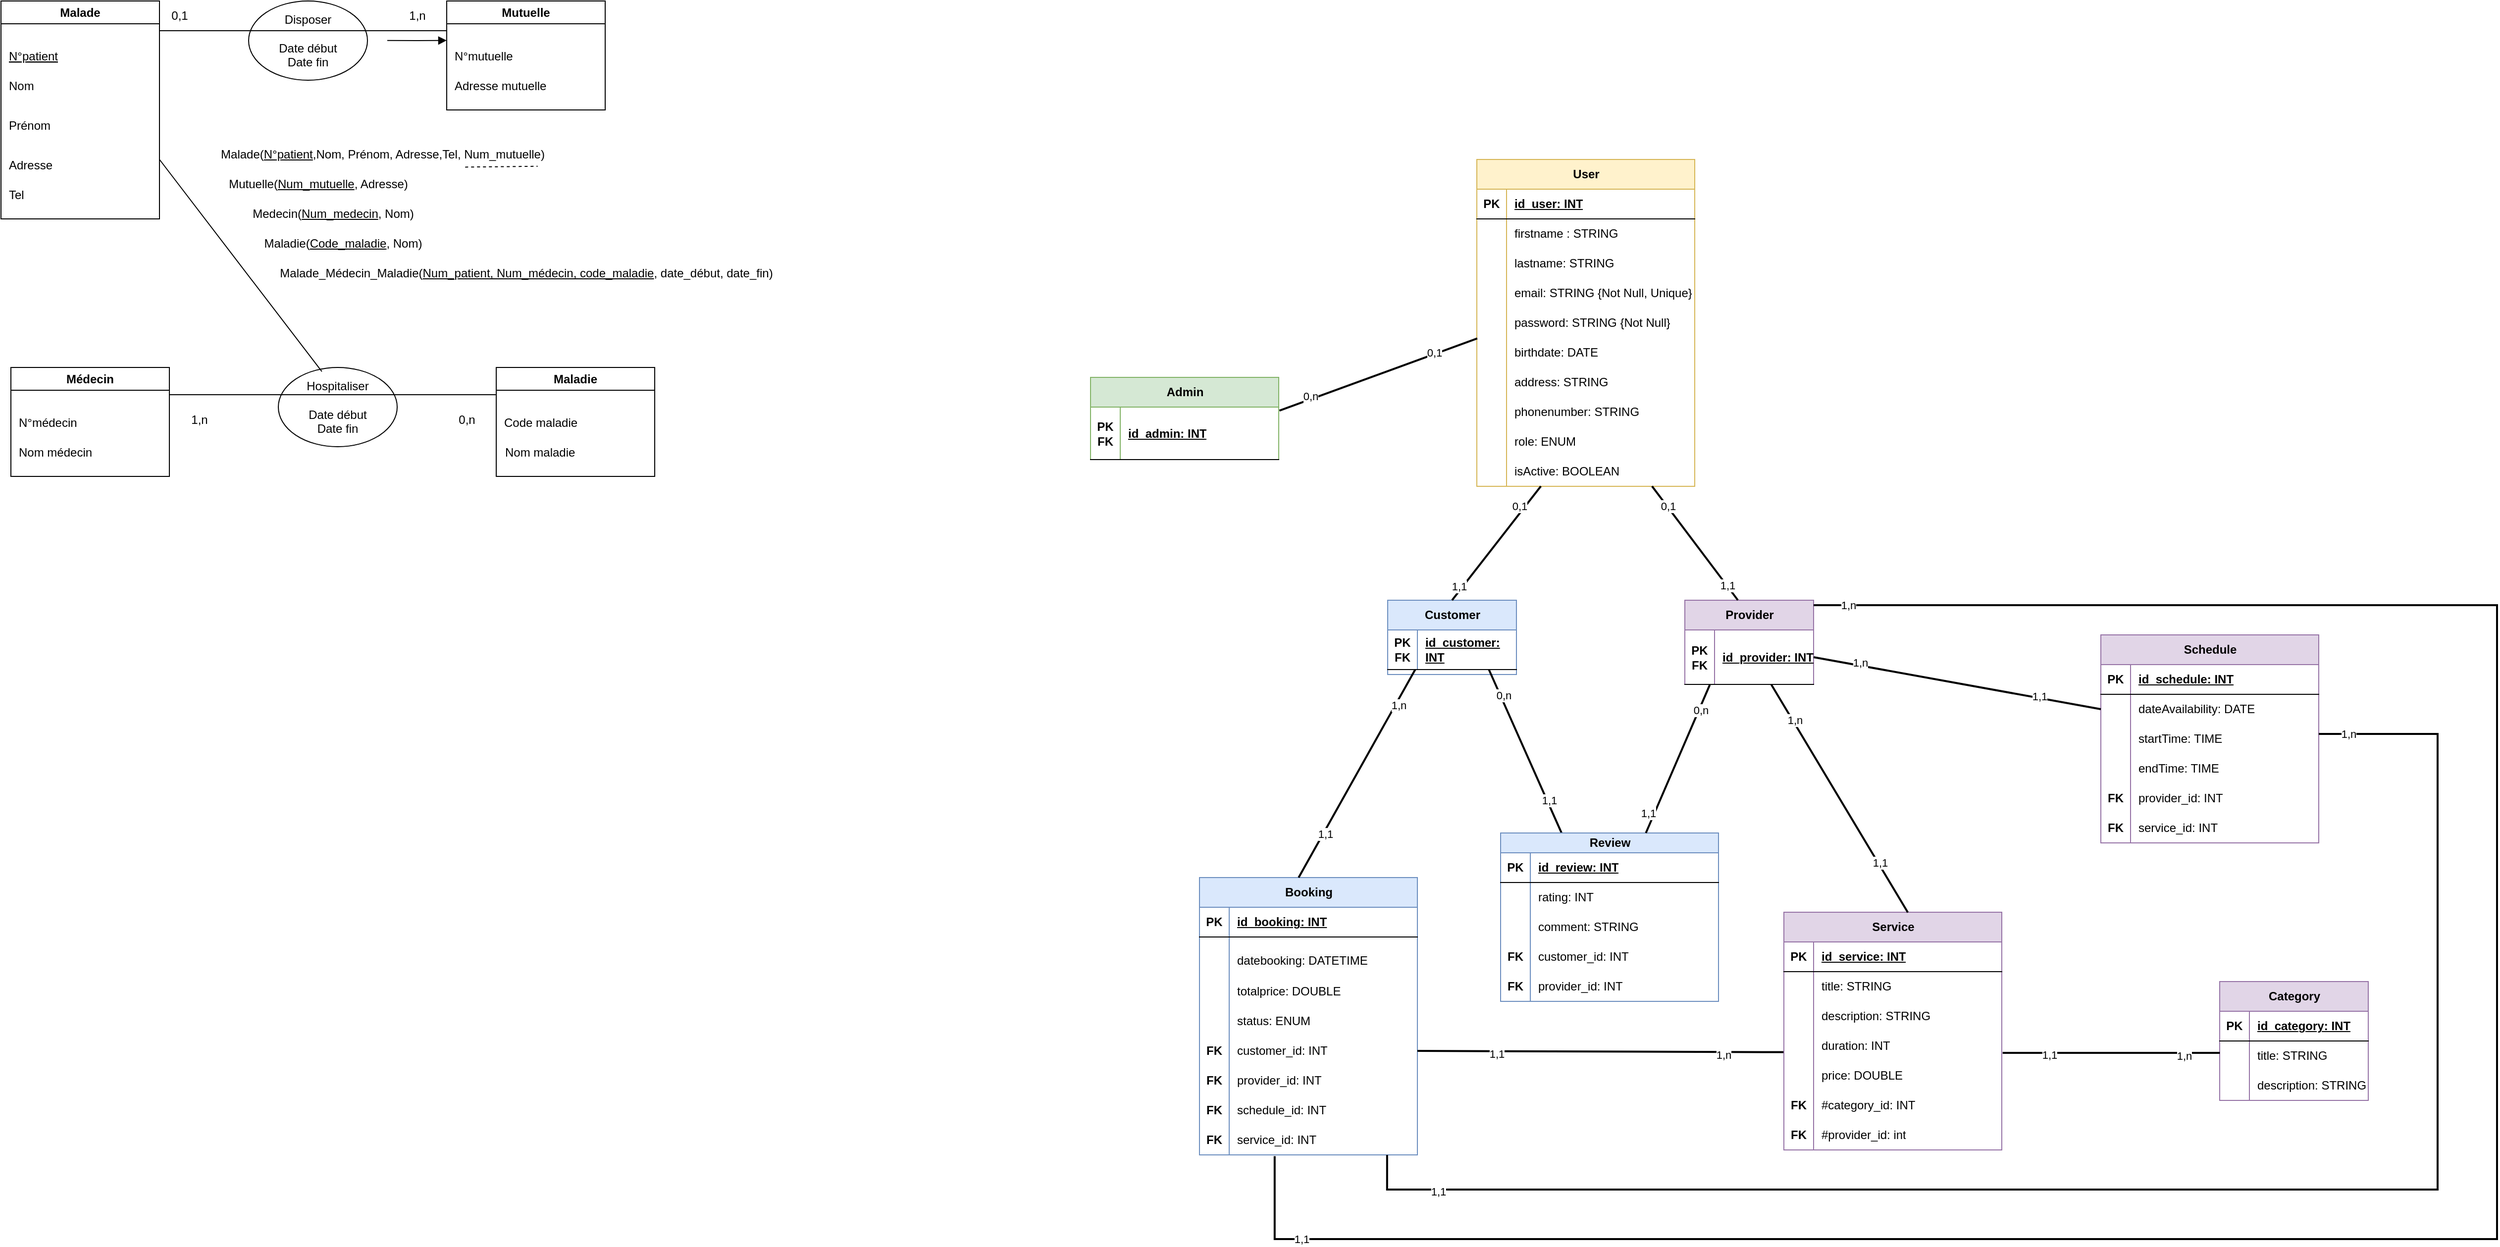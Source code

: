 <mxfile version="26.0.16">
  <diagram id="R2lEEEUBdFMjLlhIrx00" name="Page-1">
    <mxGraphModel dx="889" dy="774" grid="1" gridSize="10" guides="1" tooltips="1" connect="1" arrows="1" fold="1" page="1" pageScale="1" pageWidth="850" pageHeight="1100" math="0" shadow="0" extFonts="Permanent Marker^https://fonts.googleapis.com/css?family=Permanent+Marker">
      <root>
        <mxCell id="0" />
        <mxCell id="1" parent="0" />
        <mxCell id="NeTO1dt7-RtWeZAmDibY-6" value="&lt;span style=&quot;text-wrap-mode: nowrap;&quot;&gt;Malade&lt;/span&gt;" style="swimlane;whiteSpace=wrap;html=1;" parent="1" vertex="1">
          <mxGeometry x="90" y="100" width="160" height="220" as="geometry" />
        </mxCell>
        <mxCell id="NeTO1dt7-RtWeZAmDibY-3" value="N°patient" style="shape=partialRectangle;overflow=hidden;connectable=0;fillColor=none;top=0;left=0;bottom=0;right=0;align=left;spacingLeft=6;fontStyle=4" parent="NeTO1dt7-RtWeZAmDibY-6" vertex="1">
          <mxGeometry y="40" width="230" height="30" as="geometry">
            <mxRectangle width="230" height="30" as="alternateBounds" />
          </mxGeometry>
        </mxCell>
        <mxCell id="NeTO1dt7-RtWeZAmDibY-7" value="Adresse" style="shape=partialRectangle;overflow=hidden;connectable=0;fillColor=none;top=0;left=0;bottom=0;right=0;align=left;spacingLeft=6;" parent="NeTO1dt7-RtWeZAmDibY-6" vertex="1">
          <mxGeometry y="150" width="230" height="30" as="geometry">
            <mxRectangle width="230" height="30" as="alternateBounds" />
          </mxGeometry>
        </mxCell>
        <mxCell id="NeTO1dt7-RtWeZAmDibY-8" value="Nom" style="shape=partialRectangle;overflow=hidden;connectable=0;fillColor=none;top=0;left=0;bottom=0;right=0;align=left;spacingLeft=6;" parent="NeTO1dt7-RtWeZAmDibY-6" vertex="1">
          <mxGeometry y="70" width="230" height="30" as="geometry">
            <mxRectangle width="230" height="30" as="alternateBounds" />
          </mxGeometry>
        </mxCell>
        <mxCell id="NeTO1dt7-RtWeZAmDibY-13" value="Prénom" style="shape=partialRectangle;overflow=hidden;connectable=0;fillColor=none;top=0;left=0;bottom=0;right=0;align=left;spacingLeft=6;" parent="NeTO1dt7-RtWeZAmDibY-6" vertex="1">
          <mxGeometry y="110" width="230" height="30" as="geometry">
            <mxRectangle width="230" height="30" as="alternateBounds" />
          </mxGeometry>
        </mxCell>
        <mxCell id="NeTO1dt7-RtWeZAmDibY-14" value="Tel" style="shape=partialRectangle;overflow=hidden;connectable=0;fillColor=none;top=0;left=0;bottom=0;right=0;align=left;spacingLeft=6;" parent="NeTO1dt7-RtWeZAmDibY-6" vertex="1">
          <mxGeometry y="180" width="230" height="30" as="geometry">
            <mxRectangle width="230" height="30" as="alternateBounds" />
          </mxGeometry>
        </mxCell>
        <mxCell id="NeTO1dt7-RtWeZAmDibY-15" value="&lt;span style=&quot;text-wrap-mode: nowrap;&quot;&gt;Mutuelle&lt;/span&gt;" style="swimlane;whiteSpace=wrap;html=1;startSize=23;" parent="1" vertex="1">
          <mxGeometry x="540" y="100" width="160" height="110" as="geometry" />
        </mxCell>
        <mxCell id="NeTO1dt7-RtWeZAmDibY-16" value="N°mutuelle" style="shape=partialRectangle;overflow=hidden;connectable=0;fillColor=none;top=0;left=0;bottom=0;right=0;align=left;spacingLeft=6;" parent="NeTO1dt7-RtWeZAmDibY-15" vertex="1">
          <mxGeometry y="40" width="230" height="30" as="geometry">
            <mxRectangle width="230" height="30" as="alternateBounds" />
          </mxGeometry>
        </mxCell>
        <mxCell id="NeTO1dt7-RtWeZAmDibY-18" value="Adresse mutuelle" style="shape=partialRectangle;overflow=hidden;connectable=0;fillColor=none;top=0;left=0;bottom=0;right=0;align=left;spacingLeft=6;" parent="NeTO1dt7-RtWeZAmDibY-15" vertex="1">
          <mxGeometry y="70" width="230" height="30" as="geometry">
            <mxRectangle width="230" height="30" as="alternateBounds" />
          </mxGeometry>
        </mxCell>
        <mxCell id="NeTO1dt7-RtWeZAmDibY-21" value="&lt;span style=&quot;text-wrap-mode: nowrap;&quot;&gt;Maladie&lt;/span&gt;" style="swimlane;whiteSpace=wrap;html=1;" parent="1" vertex="1">
          <mxGeometry x="590" y="470" width="160" height="110" as="geometry" />
        </mxCell>
        <mxCell id="NeTO1dt7-RtWeZAmDibY-22" value="Code maladie" style="shape=partialRectangle;overflow=hidden;connectable=0;fillColor=none;top=0;left=0;bottom=0;right=0;align=left;spacingLeft=6;" parent="NeTO1dt7-RtWeZAmDibY-21" vertex="1">
          <mxGeometry y="40" width="230" height="30" as="geometry">
            <mxRectangle width="230" height="30" as="alternateBounds" />
          </mxGeometry>
        </mxCell>
        <mxCell id="NeTO1dt7-RtWeZAmDibY-24" value="Nom maladie" style="shape=partialRectangle;overflow=hidden;connectable=0;fillColor=none;top=0;left=0;bottom=0;right=0;align=left;spacingLeft=6;" parent="NeTO1dt7-RtWeZAmDibY-21" vertex="1">
          <mxGeometry x="1" y="70" width="230" height="30" as="geometry">
            <mxRectangle width="230" height="30" as="alternateBounds" />
          </mxGeometry>
        </mxCell>
        <mxCell id="NeTO1dt7-RtWeZAmDibY-27" value="&lt;span style=&quot;text-wrap-mode: nowrap;&quot;&gt;Médecin&lt;/span&gt;" style="swimlane;whiteSpace=wrap;html=1;" parent="1" vertex="1">
          <mxGeometry x="100" y="470" width="160" height="110" as="geometry" />
        </mxCell>
        <mxCell id="NeTO1dt7-RtWeZAmDibY-28" value="N°médecin" style="shape=partialRectangle;overflow=hidden;connectable=0;fillColor=none;top=0;left=0;bottom=0;right=0;align=left;spacingLeft=6;" parent="NeTO1dt7-RtWeZAmDibY-27" vertex="1">
          <mxGeometry y="40" width="140" height="30" as="geometry">
            <mxRectangle width="230" height="30" as="alternateBounds" />
          </mxGeometry>
        </mxCell>
        <mxCell id="NeTO1dt7-RtWeZAmDibY-30" value="Nom médecin" style="shape=partialRectangle;overflow=hidden;connectable=0;fillColor=none;top=0;left=0;bottom=0;right=0;align=left;spacingLeft=6;" parent="NeTO1dt7-RtWeZAmDibY-27" vertex="1">
          <mxGeometry y="70" width="230" height="30" as="geometry">
            <mxRectangle width="230" height="30" as="alternateBounds" />
          </mxGeometry>
        </mxCell>
        <mxCell id="NeTO1dt7-RtWeZAmDibY-33" value="&lt;div&gt;Hospitaliser&lt;/div&gt;&lt;div&gt;&lt;br&gt;&lt;/div&gt;&lt;div&gt;Date début&lt;/div&gt;&lt;div&gt;Date fin&lt;/div&gt;" style="ellipse;whiteSpace=wrap;html=1;" parent="1" vertex="1">
          <mxGeometry x="370" y="470" width="120" height="80" as="geometry" />
        </mxCell>
        <mxCell id="NeTO1dt7-RtWeZAmDibY-34" value="Disposer&lt;div&gt;&lt;br&gt;&lt;div&gt;&lt;div&gt;Date début&lt;/div&gt;&lt;div&gt;Date fin&lt;/div&gt;&lt;/div&gt;&lt;/div&gt;" style="ellipse;whiteSpace=wrap;html=1;" parent="1" vertex="1">
          <mxGeometry x="340" y="100" width="120" height="80" as="geometry" />
        </mxCell>
        <mxCell id="NeTO1dt7-RtWeZAmDibY-35" value="" style="endArrow=none;html=1;rounded=0;entryX=0;entryY=0.25;entryDx=0;entryDy=0;exitX=1;exitY=0.25;exitDx=0;exitDy=0;" parent="1" source="NeTO1dt7-RtWeZAmDibY-27" target="NeTO1dt7-RtWeZAmDibY-21" edge="1">
          <mxGeometry width="50" height="50" relative="1" as="geometry">
            <mxPoint x="300" y="490" as="sourcePoint" />
            <mxPoint x="350" y="440" as="targetPoint" />
          </mxGeometry>
        </mxCell>
        <mxCell id="NeTO1dt7-RtWeZAmDibY-36" value="" style="endArrow=none;html=1;rounded=0;" parent="1" edge="1">
          <mxGeometry width="50" height="50" relative="1" as="geometry">
            <mxPoint x="250" y="130" as="sourcePoint" />
            <mxPoint x="540" y="130" as="targetPoint" />
          </mxGeometry>
        </mxCell>
        <mxCell id="NeTO1dt7-RtWeZAmDibY-38" value="1,n" style="text;html=1;align=center;verticalAlign=middle;resizable=0;points=[];autosize=1;strokeColor=none;fillColor=none;" parent="1" vertex="1">
          <mxGeometry x="270" y="508" width="40" height="30" as="geometry" />
        </mxCell>
        <mxCell id="NeTO1dt7-RtWeZAmDibY-39" value="1,n" style="text;html=1;align=center;verticalAlign=middle;resizable=0;points=[];autosize=1;strokeColor=none;fillColor=none;" parent="1" vertex="1">
          <mxGeometry x="490" y="100" width="40" height="30" as="geometry" />
        </mxCell>
        <mxCell id="NeTO1dt7-RtWeZAmDibY-40" value="" style="endArrow=none;html=1;rounded=0;entryX=0.366;entryY=0.051;entryDx=0;entryDy=0;entryPerimeter=0;" parent="1" target="NeTO1dt7-RtWeZAmDibY-33" edge="1">
          <mxGeometry width="50" height="50" relative="1" as="geometry">
            <mxPoint x="250" y="260" as="sourcePoint" />
            <mxPoint x="410" y="460" as="targetPoint" />
          </mxGeometry>
        </mxCell>
        <mxCell id="NeTO1dt7-RtWeZAmDibY-41" value="0,n" style="text;html=1;align=center;verticalAlign=middle;resizable=0;points=[];autosize=1;strokeColor=none;fillColor=none;" parent="1" vertex="1">
          <mxGeometry x="540" y="508" width="40" height="30" as="geometry" />
        </mxCell>
        <mxCell id="NeTO1dt7-RtWeZAmDibY-42" value="0,1" style="text;html=1;align=center;verticalAlign=middle;resizable=0;points=[];autosize=1;strokeColor=none;fillColor=none;" parent="1" vertex="1">
          <mxGeometry x="250" y="100" width="40" height="30" as="geometry" />
        </mxCell>
        <mxCell id="NeTO1dt7-RtWeZAmDibY-43" value="" style="endArrow=block;html=1;rounded=0;endFill=1;" parent="1" edge="1">
          <mxGeometry width="50" height="50" relative="1" as="geometry">
            <mxPoint x="480" y="139.85" as="sourcePoint" />
            <mxPoint x="540" y="139.85" as="targetPoint" />
            <Array as="points">
              <mxPoint x="510" y="140" />
            </Array>
          </mxGeometry>
        </mxCell>
        <mxCell id="NeTO1dt7-RtWeZAmDibY-46" value="Malade(&lt;u&gt;N°patient&lt;/u&gt;,Nom, Prénom, Adresse,Tel, Num_mutuelle)" style="text;html=1;align=center;verticalAlign=middle;resizable=0;points=[];autosize=1;strokeColor=none;fillColor=none;" parent="1" vertex="1">
          <mxGeometry x="300" y="240" width="350" height="30" as="geometry" />
        </mxCell>
        <mxCell id="NeTO1dt7-RtWeZAmDibY-47" value="" style="endArrow=none;dashed=1;html=1;rounded=0;exitX=0.739;exitY=0.923;exitDx=0;exitDy=0;exitPerimeter=0;entryX=0.948;entryY=0.896;entryDx=0;entryDy=0;entryPerimeter=0;" parent="1" source="NeTO1dt7-RtWeZAmDibY-46" target="NeTO1dt7-RtWeZAmDibY-46" edge="1">
          <mxGeometry width="50" height="50" relative="1" as="geometry">
            <mxPoint x="490" y="330" as="sourcePoint" />
            <mxPoint x="536" y="290" as="targetPoint" />
          </mxGeometry>
        </mxCell>
        <mxCell id="NeTO1dt7-RtWeZAmDibY-48" value="Mutuelle(&lt;u&gt;Num_mutuelle&lt;/u&gt;, Adresse)" style="text;html=1;align=center;verticalAlign=middle;resizable=0;points=[];autosize=1;strokeColor=none;fillColor=none;" parent="1" vertex="1">
          <mxGeometry x="310" y="270" width="200" height="30" as="geometry" />
        </mxCell>
        <mxCell id="NeTO1dt7-RtWeZAmDibY-49" value="Medecin(&lt;u&gt;Num_medecin&lt;/u&gt;, Nom)" style="text;html=1;align=center;verticalAlign=middle;resizable=0;points=[];autosize=1;strokeColor=none;fillColor=none;" parent="1" vertex="1">
          <mxGeometry x="330" y="300" width="190" height="30" as="geometry" />
        </mxCell>
        <mxCell id="NeTO1dt7-RtWeZAmDibY-50" value="Maladie(&lt;u&gt;Code_maladie&lt;/u&gt;, Nom)" style="text;html=1;align=center;verticalAlign=middle;resizable=0;points=[];autosize=1;strokeColor=none;fillColor=none;" parent="1" vertex="1">
          <mxGeometry x="345" y="330" width="180" height="30" as="geometry" />
        </mxCell>
        <mxCell id="NeTO1dt7-RtWeZAmDibY-51" value="Malade_Médecin_Maladie(&lt;u&gt;Num_patient, Num_médecin, code_maladie&lt;/u&gt;, date_début, date_fin)" style="text;html=1;align=center;verticalAlign=middle;resizable=0;points=[];autosize=1;strokeColor=none;fillColor=none;" parent="1" vertex="1">
          <mxGeometry x="360" y="360" width="520" height="30" as="geometry" />
        </mxCell>
        <mxCell id="dEcd-b_ub2l0deUxEuGr-672" value="User" style="shape=table;startSize=30;container=1;collapsible=1;childLayout=tableLayout;fixedRows=1;rowLines=0;fontStyle=1;align=center;resizeLast=1;html=1;fillColor=#fff2cc;strokeColor=#d6b656;" parent="1" vertex="1">
          <mxGeometry x="1580" y="260" width="220" height="330" as="geometry" />
        </mxCell>
        <mxCell id="dEcd-b_ub2l0deUxEuGr-673" value="" style="shape=tableRow;horizontal=0;startSize=0;swimlaneHead=0;swimlaneBody=0;fillColor=none;collapsible=0;dropTarget=0;points=[[0,0.5],[1,0.5]];portConstraint=eastwest;top=0;left=0;right=0;bottom=1;" parent="dEcd-b_ub2l0deUxEuGr-672" vertex="1">
          <mxGeometry y="30" width="220" height="30" as="geometry" />
        </mxCell>
        <mxCell id="dEcd-b_ub2l0deUxEuGr-674" value="PK" style="shape=partialRectangle;connectable=0;fillColor=none;top=0;left=0;bottom=0;right=0;fontStyle=1;overflow=hidden;whiteSpace=wrap;html=1;" parent="dEcd-b_ub2l0deUxEuGr-673" vertex="1">
          <mxGeometry width="30" height="30" as="geometry">
            <mxRectangle width="30" height="30" as="alternateBounds" />
          </mxGeometry>
        </mxCell>
        <mxCell id="dEcd-b_ub2l0deUxEuGr-675" value="id_user: INT" style="shape=partialRectangle;connectable=0;fillColor=none;top=0;left=0;bottom=0;right=0;align=left;spacingLeft=6;fontStyle=5;overflow=hidden;whiteSpace=wrap;html=1;" parent="dEcd-b_ub2l0deUxEuGr-673" vertex="1">
          <mxGeometry x="30" width="190" height="30" as="geometry">
            <mxRectangle width="190" height="30" as="alternateBounds" />
          </mxGeometry>
        </mxCell>
        <mxCell id="dEcd-b_ub2l0deUxEuGr-676" value="" style="shape=tableRow;horizontal=0;startSize=0;swimlaneHead=0;swimlaneBody=0;fillColor=none;collapsible=0;dropTarget=0;points=[[0,0.5],[1,0.5]];portConstraint=eastwest;top=0;left=0;right=0;bottom=0;" parent="dEcd-b_ub2l0deUxEuGr-672" vertex="1">
          <mxGeometry y="60" width="220" height="30" as="geometry" />
        </mxCell>
        <mxCell id="dEcd-b_ub2l0deUxEuGr-677" value="" style="shape=partialRectangle;connectable=0;fillColor=none;top=0;left=0;bottom=0;right=0;editable=1;overflow=hidden;whiteSpace=wrap;html=1;" parent="dEcd-b_ub2l0deUxEuGr-676" vertex="1">
          <mxGeometry width="30" height="30" as="geometry">
            <mxRectangle width="30" height="30" as="alternateBounds" />
          </mxGeometry>
        </mxCell>
        <mxCell id="dEcd-b_ub2l0deUxEuGr-678" value="firstname : STRING" style="shape=partialRectangle;connectable=0;fillColor=none;top=0;left=0;bottom=0;right=0;align=left;spacingLeft=6;overflow=hidden;whiteSpace=wrap;html=1;" parent="dEcd-b_ub2l0deUxEuGr-676" vertex="1">
          <mxGeometry x="30" width="190" height="30" as="geometry">
            <mxRectangle width="190" height="30" as="alternateBounds" />
          </mxGeometry>
        </mxCell>
        <mxCell id="dEcd-b_ub2l0deUxEuGr-679" value="" style="shape=tableRow;horizontal=0;startSize=0;swimlaneHead=0;swimlaneBody=0;fillColor=none;collapsible=0;dropTarget=0;points=[[0,0.5],[1,0.5]];portConstraint=eastwest;top=0;left=0;right=0;bottom=0;" parent="dEcd-b_ub2l0deUxEuGr-672" vertex="1">
          <mxGeometry y="90" width="220" height="30" as="geometry" />
        </mxCell>
        <mxCell id="dEcd-b_ub2l0deUxEuGr-680" value="" style="shape=partialRectangle;connectable=0;fillColor=none;top=0;left=0;bottom=0;right=0;editable=1;overflow=hidden;whiteSpace=wrap;html=1;" parent="dEcd-b_ub2l0deUxEuGr-679" vertex="1">
          <mxGeometry width="30" height="30" as="geometry">
            <mxRectangle width="30" height="30" as="alternateBounds" />
          </mxGeometry>
        </mxCell>
        <mxCell id="dEcd-b_ub2l0deUxEuGr-681" value="lastname: STRING" style="shape=partialRectangle;connectable=0;fillColor=none;top=0;left=0;bottom=0;right=0;align=left;spacingLeft=6;overflow=hidden;whiteSpace=wrap;html=1;" parent="dEcd-b_ub2l0deUxEuGr-679" vertex="1">
          <mxGeometry x="30" width="190" height="30" as="geometry">
            <mxRectangle width="190" height="30" as="alternateBounds" />
          </mxGeometry>
        </mxCell>
        <mxCell id="dEcd-b_ub2l0deUxEuGr-682" value="" style="shape=tableRow;horizontal=0;startSize=0;swimlaneHead=0;swimlaneBody=0;fillColor=none;collapsible=0;dropTarget=0;points=[[0,0.5],[1,0.5]];portConstraint=eastwest;top=0;left=0;right=0;bottom=0;" parent="dEcd-b_ub2l0deUxEuGr-672" vertex="1">
          <mxGeometry y="120" width="220" height="30" as="geometry" />
        </mxCell>
        <mxCell id="dEcd-b_ub2l0deUxEuGr-683" value="" style="shape=partialRectangle;connectable=0;fillColor=none;top=0;left=0;bottom=0;right=0;editable=1;overflow=hidden;whiteSpace=wrap;html=1;" parent="dEcd-b_ub2l0deUxEuGr-682" vertex="1">
          <mxGeometry width="30" height="30" as="geometry">
            <mxRectangle width="30" height="30" as="alternateBounds" />
          </mxGeometry>
        </mxCell>
        <mxCell id="dEcd-b_ub2l0deUxEuGr-684" value="email: STRING {Not Null, Unique}" style="shape=partialRectangle;connectable=0;fillColor=none;top=0;left=0;bottom=0;right=0;align=left;spacingLeft=6;overflow=hidden;whiteSpace=wrap;html=1;" parent="dEcd-b_ub2l0deUxEuGr-682" vertex="1">
          <mxGeometry x="30" width="190" height="30" as="geometry">
            <mxRectangle width="190" height="30" as="alternateBounds" />
          </mxGeometry>
        </mxCell>
        <mxCell id="dEcd-b_ub2l0deUxEuGr-685" value="" style="shape=tableRow;horizontal=0;startSize=0;swimlaneHead=0;swimlaneBody=0;fillColor=none;collapsible=0;dropTarget=0;points=[[0,0.5],[1,0.5]];portConstraint=eastwest;top=0;left=0;right=0;bottom=0;" parent="dEcd-b_ub2l0deUxEuGr-672" vertex="1">
          <mxGeometry y="150" width="220" height="30" as="geometry" />
        </mxCell>
        <mxCell id="dEcd-b_ub2l0deUxEuGr-686" value="" style="shape=partialRectangle;connectable=0;fillColor=none;top=0;left=0;bottom=0;right=0;editable=1;overflow=hidden;whiteSpace=wrap;html=1;" parent="dEcd-b_ub2l0deUxEuGr-685" vertex="1">
          <mxGeometry width="30" height="30" as="geometry">
            <mxRectangle width="30" height="30" as="alternateBounds" />
          </mxGeometry>
        </mxCell>
        <mxCell id="dEcd-b_ub2l0deUxEuGr-687" value="password: STRING {Not Null}" style="shape=partialRectangle;connectable=0;fillColor=none;top=0;left=0;bottom=0;right=0;align=left;spacingLeft=6;overflow=hidden;whiteSpace=wrap;html=1;" parent="dEcd-b_ub2l0deUxEuGr-685" vertex="1">
          <mxGeometry x="30" width="190" height="30" as="geometry">
            <mxRectangle width="190" height="30" as="alternateBounds" />
          </mxGeometry>
        </mxCell>
        <mxCell id="dEcd-b_ub2l0deUxEuGr-688" value="" style="shape=tableRow;horizontal=0;startSize=0;swimlaneHead=0;swimlaneBody=0;fillColor=none;collapsible=0;dropTarget=0;points=[[0,0.5],[1,0.5]];portConstraint=eastwest;top=0;left=0;right=0;bottom=0;" parent="dEcd-b_ub2l0deUxEuGr-672" vertex="1">
          <mxGeometry y="180" width="220" height="30" as="geometry" />
        </mxCell>
        <mxCell id="dEcd-b_ub2l0deUxEuGr-689" value="" style="shape=partialRectangle;connectable=0;fillColor=none;top=0;left=0;bottom=0;right=0;editable=1;overflow=hidden;whiteSpace=wrap;html=1;" parent="dEcd-b_ub2l0deUxEuGr-688" vertex="1">
          <mxGeometry width="30" height="30" as="geometry">
            <mxRectangle width="30" height="30" as="alternateBounds" />
          </mxGeometry>
        </mxCell>
        <mxCell id="dEcd-b_ub2l0deUxEuGr-690" value="birthdate: DATE" style="shape=partialRectangle;connectable=0;fillColor=none;top=0;left=0;bottom=0;right=0;align=left;spacingLeft=6;overflow=hidden;whiteSpace=wrap;html=1;" parent="dEcd-b_ub2l0deUxEuGr-688" vertex="1">
          <mxGeometry x="30" width="190" height="30" as="geometry">
            <mxRectangle width="190" height="30" as="alternateBounds" />
          </mxGeometry>
        </mxCell>
        <mxCell id="dEcd-b_ub2l0deUxEuGr-691" value="" style="shape=tableRow;horizontal=0;startSize=0;swimlaneHead=0;swimlaneBody=0;fillColor=none;collapsible=0;dropTarget=0;points=[[0,0.5],[1,0.5]];portConstraint=eastwest;top=0;left=0;right=0;bottom=0;" parent="dEcd-b_ub2l0deUxEuGr-672" vertex="1">
          <mxGeometry y="210" width="220" height="30" as="geometry" />
        </mxCell>
        <mxCell id="dEcd-b_ub2l0deUxEuGr-692" value="" style="shape=partialRectangle;connectable=0;fillColor=none;top=0;left=0;bottom=0;right=0;editable=1;overflow=hidden;whiteSpace=wrap;html=1;" parent="dEcd-b_ub2l0deUxEuGr-691" vertex="1">
          <mxGeometry width="30" height="30" as="geometry">
            <mxRectangle width="30" height="30" as="alternateBounds" />
          </mxGeometry>
        </mxCell>
        <mxCell id="dEcd-b_ub2l0deUxEuGr-693" value="address: STRING" style="shape=partialRectangle;connectable=0;fillColor=none;top=0;left=0;bottom=0;right=0;align=left;spacingLeft=6;overflow=hidden;whiteSpace=wrap;html=1;" parent="dEcd-b_ub2l0deUxEuGr-691" vertex="1">
          <mxGeometry x="30" width="190" height="30" as="geometry">
            <mxRectangle width="190" height="30" as="alternateBounds" />
          </mxGeometry>
        </mxCell>
        <mxCell id="dEcd-b_ub2l0deUxEuGr-694" value="" style="shape=tableRow;horizontal=0;startSize=0;swimlaneHead=0;swimlaneBody=0;fillColor=none;collapsible=0;dropTarget=0;points=[[0,0.5],[1,0.5]];portConstraint=eastwest;top=0;left=0;right=0;bottom=0;" parent="dEcd-b_ub2l0deUxEuGr-672" vertex="1">
          <mxGeometry y="240" width="220" height="30" as="geometry" />
        </mxCell>
        <mxCell id="dEcd-b_ub2l0deUxEuGr-695" value="" style="shape=partialRectangle;connectable=0;fillColor=none;top=0;left=0;bottom=0;right=0;editable=1;overflow=hidden;whiteSpace=wrap;html=1;" parent="dEcd-b_ub2l0deUxEuGr-694" vertex="1">
          <mxGeometry width="30" height="30" as="geometry">
            <mxRectangle width="30" height="30" as="alternateBounds" />
          </mxGeometry>
        </mxCell>
        <mxCell id="dEcd-b_ub2l0deUxEuGr-696" value="phonenumber: STRING" style="shape=partialRectangle;connectable=0;fillColor=none;top=0;left=0;bottom=0;right=0;align=left;spacingLeft=6;overflow=hidden;whiteSpace=wrap;html=1;" parent="dEcd-b_ub2l0deUxEuGr-694" vertex="1">
          <mxGeometry x="30" width="190" height="30" as="geometry">
            <mxRectangle width="190" height="30" as="alternateBounds" />
          </mxGeometry>
        </mxCell>
        <mxCell id="dEcd-b_ub2l0deUxEuGr-697" value="" style="shape=tableRow;horizontal=0;startSize=0;swimlaneHead=0;swimlaneBody=0;fillColor=none;collapsible=0;dropTarget=0;points=[[0,0.5],[1,0.5]];portConstraint=eastwest;top=0;left=0;right=0;bottom=0;" parent="dEcd-b_ub2l0deUxEuGr-672" vertex="1">
          <mxGeometry y="270" width="220" height="30" as="geometry" />
        </mxCell>
        <mxCell id="dEcd-b_ub2l0deUxEuGr-698" value="" style="shape=partialRectangle;connectable=0;fillColor=none;top=0;left=0;bottom=0;right=0;editable=1;overflow=hidden;whiteSpace=wrap;html=1;" parent="dEcd-b_ub2l0deUxEuGr-697" vertex="1">
          <mxGeometry width="30" height="30" as="geometry">
            <mxRectangle width="30" height="30" as="alternateBounds" />
          </mxGeometry>
        </mxCell>
        <mxCell id="dEcd-b_ub2l0deUxEuGr-699" value="role: ENUM" style="shape=partialRectangle;connectable=0;fillColor=none;top=0;left=0;bottom=0;right=0;align=left;spacingLeft=6;overflow=hidden;whiteSpace=wrap;html=1;" parent="dEcd-b_ub2l0deUxEuGr-697" vertex="1">
          <mxGeometry x="30" width="190" height="30" as="geometry">
            <mxRectangle width="190" height="30" as="alternateBounds" />
          </mxGeometry>
        </mxCell>
        <mxCell id="dEcd-b_ub2l0deUxEuGr-700" value="" style="shape=tableRow;horizontal=0;startSize=0;swimlaneHead=0;swimlaneBody=0;fillColor=none;collapsible=0;dropTarget=0;points=[[0,0.5],[1,0.5]];portConstraint=eastwest;top=0;left=0;right=0;bottom=0;" parent="dEcd-b_ub2l0deUxEuGr-672" vertex="1">
          <mxGeometry y="300" width="220" height="30" as="geometry" />
        </mxCell>
        <mxCell id="dEcd-b_ub2l0deUxEuGr-701" value="" style="shape=partialRectangle;connectable=0;fillColor=none;top=0;left=0;bottom=0;right=0;editable=1;overflow=hidden;whiteSpace=wrap;html=1;" parent="dEcd-b_ub2l0deUxEuGr-700" vertex="1">
          <mxGeometry width="30" height="30" as="geometry">
            <mxRectangle width="30" height="30" as="alternateBounds" />
          </mxGeometry>
        </mxCell>
        <mxCell id="dEcd-b_ub2l0deUxEuGr-702" value="isActive: BOOLEAN" style="shape=partialRectangle;connectable=0;fillColor=none;top=0;left=0;bottom=0;right=0;align=left;spacingLeft=6;overflow=hidden;whiteSpace=wrap;html=1;" parent="dEcd-b_ub2l0deUxEuGr-700" vertex="1">
          <mxGeometry x="30" width="190" height="30" as="geometry">
            <mxRectangle width="190" height="30" as="alternateBounds" />
          </mxGeometry>
        </mxCell>
        <mxCell id="dEcd-b_ub2l0deUxEuGr-703" value="Customer" style="shape=table;startSize=30;container=1;collapsible=1;childLayout=tableLayout;fixedRows=1;rowLines=0;fontStyle=1;align=center;resizeLast=1;html=1;fillColor=#dae8fc;strokeColor=#6c8ebf;" parent="1" vertex="1">
          <mxGeometry x="1490" y="705" width="130" height="75" as="geometry" />
        </mxCell>
        <mxCell id="dEcd-b_ub2l0deUxEuGr-704" value="" style="shape=tableRow;horizontal=0;startSize=0;swimlaneHead=0;swimlaneBody=0;fillColor=none;collapsible=0;dropTarget=0;points=[[0,0.5],[1,0.5]];portConstraint=eastwest;top=0;left=0;right=0;bottom=1;" parent="dEcd-b_ub2l0deUxEuGr-703" vertex="1">
          <mxGeometry y="30" width="130" height="40" as="geometry" />
        </mxCell>
        <mxCell id="dEcd-b_ub2l0deUxEuGr-705" value="PK&lt;div&gt;FK&lt;/div&gt;" style="shape=partialRectangle;connectable=0;fillColor=none;top=0;left=0;bottom=0;right=0;fontStyle=1;overflow=hidden;whiteSpace=wrap;html=1;" parent="dEcd-b_ub2l0deUxEuGr-704" vertex="1">
          <mxGeometry width="30" height="40" as="geometry">
            <mxRectangle width="30" height="40" as="alternateBounds" />
          </mxGeometry>
        </mxCell>
        <mxCell id="dEcd-b_ub2l0deUxEuGr-706" value="id_customer: INT" style="shape=partialRectangle;connectable=0;fillColor=none;top=0;left=0;bottom=0;right=0;align=left;spacingLeft=6;fontStyle=5;overflow=hidden;whiteSpace=wrap;html=1;" parent="dEcd-b_ub2l0deUxEuGr-704" vertex="1">
          <mxGeometry x="30" width="100" height="40" as="geometry">
            <mxRectangle width="100" height="40" as="alternateBounds" />
          </mxGeometry>
        </mxCell>
        <mxCell id="dEcd-b_ub2l0deUxEuGr-707" value="Provider" style="shape=table;startSize=30;container=1;collapsible=1;childLayout=tableLayout;fixedRows=1;rowLines=0;fontStyle=1;align=center;resizeLast=1;html=1;fillColor=#e1d5e7;strokeColor=#9673a6;" parent="1" vertex="1">
          <mxGeometry x="1790" y="705" width="130" height="85" as="geometry" />
        </mxCell>
        <mxCell id="dEcd-b_ub2l0deUxEuGr-708" value="" style="shape=tableRow;horizontal=0;startSize=0;swimlaneHead=0;swimlaneBody=0;fillColor=none;collapsible=0;dropTarget=0;points=[[0,0.5],[1,0.5]];portConstraint=eastwest;top=0;left=0;right=0;bottom=1;" parent="dEcd-b_ub2l0deUxEuGr-707" vertex="1">
          <mxGeometry y="30" width="130" height="55" as="geometry" />
        </mxCell>
        <mxCell id="dEcd-b_ub2l0deUxEuGr-709" value="PK&lt;div&gt;FK&lt;/div&gt;" style="shape=partialRectangle;connectable=0;fillColor=none;top=0;left=0;bottom=0;right=0;fontStyle=1;overflow=hidden;whiteSpace=wrap;html=1;" parent="dEcd-b_ub2l0deUxEuGr-708" vertex="1">
          <mxGeometry width="30" height="55" as="geometry">
            <mxRectangle width="30" height="55" as="alternateBounds" />
          </mxGeometry>
        </mxCell>
        <mxCell id="dEcd-b_ub2l0deUxEuGr-710" value="id_provider: INT" style="shape=partialRectangle;connectable=0;fillColor=none;top=0;left=0;bottom=0;right=0;align=left;spacingLeft=6;fontStyle=5;overflow=hidden;whiteSpace=wrap;html=1;" parent="dEcd-b_ub2l0deUxEuGr-708" vertex="1">
          <mxGeometry x="30" width="100" height="55" as="geometry">
            <mxRectangle width="100" height="55" as="alternateBounds" />
          </mxGeometry>
        </mxCell>
        <mxCell id="dEcd-b_ub2l0deUxEuGr-711" value="Admin" style="shape=table;startSize=30;container=1;collapsible=1;childLayout=tableLayout;fixedRows=1;rowLines=0;fontStyle=1;align=center;resizeLast=1;html=1;fillColor=#d5e8d4;strokeColor=#82b366;" parent="1" vertex="1">
          <mxGeometry x="1190" y="480" width="190" height="83" as="geometry" />
        </mxCell>
        <mxCell id="dEcd-b_ub2l0deUxEuGr-712" value="" style="shape=tableRow;horizontal=0;startSize=0;swimlaneHead=0;swimlaneBody=0;fillColor=none;collapsible=0;dropTarget=0;points=[[0,0.5],[1,0.5]];portConstraint=eastwest;top=0;left=0;right=0;bottom=1;" parent="dEcd-b_ub2l0deUxEuGr-711" vertex="1">
          <mxGeometry y="30" width="190" height="53" as="geometry" />
        </mxCell>
        <mxCell id="dEcd-b_ub2l0deUxEuGr-713" value="PK FK" style="shape=partialRectangle;connectable=0;fillColor=none;top=0;left=0;bottom=0;right=0;fontStyle=1;overflow=hidden;whiteSpace=wrap;html=1;" parent="dEcd-b_ub2l0deUxEuGr-712" vertex="1">
          <mxGeometry width="30" height="53" as="geometry">
            <mxRectangle width="30" height="53" as="alternateBounds" />
          </mxGeometry>
        </mxCell>
        <mxCell id="dEcd-b_ub2l0deUxEuGr-714" value="id_admin: INT" style="shape=partialRectangle;connectable=0;fillColor=none;top=0;left=0;bottom=0;right=0;align=left;spacingLeft=6;fontStyle=5;overflow=hidden;whiteSpace=wrap;html=1;" parent="dEcd-b_ub2l0deUxEuGr-712" vertex="1">
          <mxGeometry x="30" width="160" height="53" as="geometry">
            <mxRectangle width="160" height="53" as="alternateBounds" />
          </mxGeometry>
        </mxCell>
        <mxCell id="dEcd-b_ub2l0deUxEuGr-715" value="Category" style="shape=table;startSize=30;container=1;collapsible=1;childLayout=tableLayout;fixedRows=1;rowLines=0;fontStyle=1;align=center;resizeLast=1;html=1;fillColor=#e1d5e7;strokeColor=#9673a6;" parent="1" vertex="1">
          <mxGeometry x="2330" y="1090" width="150" height="120" as="geometry" />
        </mxCell>
        <mxCell id="dEcd-b_ub2l0deUxEuGr-716" value="" style="shape=tableRow;horizontal=0;startSize=0;swimlaneHead=0;swimlaneBody=0;fillColor=none;collapsible=0;dropTarget=0;points=[[0,0.5],[1,0.5]];portConstraint=eastwest;top=0;left=0;right=0;bottom=1;" parent="dEcd-b_ub2l0deUxEuGr-715" vertex="1">
          <mxGeometry y="30" width="150" height="30" as="geometry" />
        </mxCell>
        <mxCell id="dEcd-b_ub2l0deUxEuGr-717" value="PK" style="shape=partialRectangle;connectable=0;fillColor=none;top=0;left=0;bottom=0;right=0;fontStyle=1;overflow=hidden;whiteSpace=wrap;html=1;" parent="dEcd-b_ub2l0deUxEuGr-716" vertex="1">
          <mxGeometry width="30" height="30" as="geometry">
            <mxRectangle width="30" height="30" as="alternateBounds" />
          </mxGeometry>
        </mxCell>
        <mxCell id="dEcd-b_ub2l0deUxEuGr-718" value="id_category: INT" style="shape=partialRectangle;connectable=0;fillColor=none;top=0;left=0;bottom=0;right=0;align=left;spacingLeft=6;fontStyle=5;overflow=hidden;whiteSpace=wrap;html=1;" parent="dEcd-b_ub2l0deUxEuGr-716" vertex="1">
          <mxGeometry x="30" width="120" height="30" as="geometry">
            <mxRectangle width="120" height="30" as="alternateBounds" />
          </mxGeometry>
        </mxCell>
        <mxCell id="dEcd-b_ub2l0deUxEuGr-719" value="" style="shape=tableRow;horizontal=0;startSize=0;swimlaneHead=0;swimlaneBody=0;fillColor=none;collapsible=0;dropTarget=0;points=[[0,0.5],[1,0.5]];portConstraint=eastwest;top=0;left=0;right=0;bottom=0;" parent="dEcd-b_ub2l0deUxEuGr-715" vertex="1">
          <mxGeometry y="60" width="150" height="30" as="geometry" />
        </mxCell>
        <mxCell id="dEcd-b_ub2l0deUxEuGr-720" value="" style="shape=partialRectangle;connectable=0;fillColor=none;top=0;left=0;bottom=0;right=0;editable=1;overflow=hidden;whiteSpace=wrap;html=1;" parent="dEcd-b_ub2l0deUxEuGr-719" vertex="1">
          <mxGeometry width="30" height="30" as="geometry">
            <mxRectangle width="30" height="30" as="alternateBounds" />
          </mxGeometry>
        </mxCell>
        <mxCell id="dEcd-b_ub2l0deUxEuGr-721" value="title: STRING" style="shape=partialRectangle;connectable=0;fillColor=none;top=0;left=0;bottom=0;right=0;align=left;spacingLeft=6;overflow=hidden;whiteSpace=wrap;html=1;" parent="dEcd-b_ub2l0deUxEuGr-719" vertex="1">
          <mxGeometry x="30" width="120" height="30" as="geometry">
            <mxRectangle width="120" height="30" as="alternateBounds" />
          </mxGeometry>
        </mxCell>
        <mxCell id="dEcd-b_ub2l0deUxEuGr-722" value="" style="shape=tableRow;horizontal=0;startSize=0;swimlaneHead=0;swimlaneBody=0;fillColor=none;collapsible=0;dropTarget=0;points=[[0,0.5],[1,0.5]];portConstraint=eastwest;top=0;left=0;right=0;bottom=0;" parent="dEcd-b_ub2l0deUxEuGr-715" vertex="1">
          <mxGeometry y="90" width="150" height="30" as="geometry" />
        </mxCell>
        <mxCell id="dEcd-b_ub2l0deUxEuGr-723" value="" style="shape=partialRectangle;connectable=0;fillColor=none;top=0;left=0;bottom=0;right=0;editable=1;overflow=hidden;whiteSpace=wrap;html=1;" parent="dEcd-b_ub2l0deUxEuGr-722" vertex="1">
          <mxGeometry width="30" height="30" as="geometry">
            <mxRectangle width="30" height="30" as="alternateBounds" />
          </mxGeometry>
        </mxCell>
        <mxCell id="dEcd-b_ub2l0deUxEuGr-724" value="description: STRING" style="shape=partialRectangle;connectable=0;fillColor=none;top=0;left=0;bottom=0;right=0;align=left;spacingLeft=6;overflow=hidden;whiteSpace=wrap;html=1;" parent="dEcd-b_ub2l0deUxEuGr-722" vertex="1">
          <mxGeometry x="30" width="120" height="30" as="geometry">
            <mxRectangle width="120" height="30" as="alternateBounds" />
          </mxGeometry>
        </mxCell>
        <mxCell id="dEcd-b_ub2l0deUxEuGr-725" value="" style="group" parent="1" vertex="1" connectable="0">
          <mxGeometry x="1300" y="985" width="220" height="280" as="geometry" />
        </mxCell>
        <mxCell id="dEcd-b_ub2l0deUxEuGr-726" value="Booking" style="shape=table;startSize=30;container=1;collapsible=1;childLayout=tableLayout;fixedRows=1;rowLines=0;fontStyle=1;align=center;resizeLast=1;html=1;fillColor=#dae8fc;strokeColor=#6c8ebf;" parent="dEcd-b_ub2l0deUxEuGr-725" vertex="1">
          <mxGeometry width="220" height="280" as="geometry" />
        </mxCell>
        <mxCell id="dEcd-b_ub2l0deUxEuGr-727" value="" style="shape=tableRow;horizontal=0;startSize=0;swimlaneHead=0;swimlaneBody=0;fillColor=none;collapsible=0;dropTarget=0;points=[[0,0.5],[1,0.5]];portConstraint=eastwest;top=0;left=0;right=0;bottom=1;" parent="dEcd-b_ub2l0deUxEuGr-726" vertex="1">
          <mxGeometry y="30" width="220" height="30" as="geometry" />
        </mxCell>
        <mxCell id="dEcd-b_ub2l0deUxEuGr-728" value="PK" style="shape=partialRectangle;connectable=0;fillColor=none;top=0;left=0;bottom=0;right=0;fontStyle=1;overflow=hidden;whiteSpace=wrap;html=1;" parent="dEcd-b_ub2l0deUxEuGr-727" vertex="1">
          <mxGeometry width="30" height="30" as="geometry">
            <mxRectangle width="30" height="30" as="alternateBounds" />
          </mxGeometry>
        </mxCell>
        <mxCell id="dEcd-b_ub2l0deUxEuGr-729" value="id_booking: INT" style="shape=partialRectangle;connectable=0;fillColor=none;top=0;left=0;bottom=0;right=0;align=left;spacingLeft=6;fontStyle=5;overflow=hidden;whiteSpace=wrap;html=1;" parent="dEcd-b_ub2l0deUxEuGr-727" vertex="1">
          <mxGeometry x="30" width="190" height="30" as="geometry">
            <mxRectangle width="190" height="30" as="alternateBounds" />
          </mxGeometry>
        </mxCell>
        <mxCell id="dEcd-b_ub2l0deUxEuGr-730" value="" style="shape=tableRow;horizontal=0;startSize=0;swimlaneHead=0;swimlaneBody=0;fillColor=none;collapsible=0;dropTarget=0;points=[[0,0.5],[1,0.5]];portConstraint=eastwest;top=0;left=0;right=0;bottom=0;" parent="dEcd-b_ub2l0deUxEuGr-726" vertex="1">
          <mxGeometry y="60" width="220" height="40" as="geometry" />
        </mxCell>
        <mxCell id="dEcd-b_ub2l0deUxEuGr-731" value="" style="shape=partialRectangle;connectable=0;fillColor=none;top=0;left=0;bottom=0;right=0;editable=1;overflow=hidden;whiteSpace=wrap;html=1;" parent="dEcd-b_ub2l0deUxEuGr-730" vertex="1">
          <mxGeometry width="30" height="40" as="geometry">
            <mxRectangle width="30" height="40" as="alternateBounds" />
          </mxGeometry>
        </mxCell>
        <mxCell id="dEcd-b_ub2l0deUxEuGr-732" value="&#xa;&lt;span style=&quot;color: rgb(0, 0, 0); font-family: Helvetica; font-size: 12px; font-style: normal; font-variant-ligatures: normal; font-variant-caps: normal; font-weight: 400; letter-spacing: normal; orphans: 2; text-align: left; text-indent: 0px; text-transform: none; widows: 2; word-spacing: 0px; -webkit-text-stroke-width: 0px; white-space: normal; background-color: rgb(251, 251, 251); text-decoration-thickness: initial; text-decoration-style: initial; text-decoration-color: initial; display: inline !important; float: none;&quot;&gt;datebooking: DATETIME&lt;/span&gt;&#xa;&#xa;" style="shape=partialRectangle;connectable=0;fillColor=none;top=0;left=0;bottom=0;right=0;align=left;spacingLeft=6;overflow=hidden;whiteSpace=wrap;html=1;" parent="dEcd-b_ub2l0deUxEuGr-730" vertex="1">
          <mxGeometry x="30" width="190" height="40" as="geometry">
            <mxRectangle width="190" height="40" as="alternateBounds" />
          </mxGeometry>
        </mxCell>
        <mxCell id="dEcd-b_ub2l0deUxEuGr-733" value="" style="shape=tableRow;horizontal=0;startSize=0;swimlaneHead=0;swimlaneBody=0;fillColor=none;collapsible=0;dropTarget=0;points=[[0,0.5],[1,0.5]];portConstraint=eastwest;top=0;left=0;right=0;bottom=0;" parent="dEcd-b_ub2l0deUxEuGr-726" vertex="1">
          <mxGeometry y="100" width="220" height="30" as="geometry" />
        </mxCell>
        <mxCell id="dEcd-b_ub2l0deUxEuGr-734" value="" style="shape=partialRectangle;connectable=0;fillColor=none;top=0;left=0;bottom=0;right=0;editable=1;overflow=hidden;whiteSpace=wrap;html=1;" parent="dEcd-b_ub2l0deUxEuGr-733" vertex="1">
          <mxGeometry width="30" height="30" as="geometry">
            <mxRectangle width="30" height="30" as="alternateBounds" />
          </mxGeometry>
        </mxCell>
        <mxCell id="dEcd-b_ub2l0deUxEuGr-735" value="totalprice: DOUBLE" style="shape=partialRectangle;connectable=0;fillColor=none;top=0;left=0;bottom=0;right=0;align=left;spacingLeft=6;overflow=hidden;whiteSpace=wrap;html=1;" parent="dEcd-b_ub2l0deUxEuGr-733" vertex="1">
          <mxGeometry x="30" width="190" height="30" as="geometry">
            <mxRectangle width="190" height="30" as="alternateBounds" />
          </mxGeometry>
        </mxCell>
        <mxCell id="dEcd-b_ub2l0deUxEuGr-736" value="" style="shape=tableRow;horizontal=0;startSize=0;swimlaneHead=0;swimlaneBody=0;fillColor=none;collapsible=0;dropTarget=0;points=[[0,0.5],[1,0.5]];portConstraint=eastwest;top=0;left=0;right=0;bottom=0;" parent="dEcd-b_ub2l0deUxEuGr-726" vertex="1">
          <mxGeometry y="130" width="220" height="30" as="geometry" />
        </mxCell>
        <mxCell id="dEcd-b_ub2l0deUxEuGr-737" value="" style="shape=partialRectangle;connectable=0;fillColor=none;top=0;left=0;bottom=0;right=0;editable=1;overflow=hidden;whiteSpace=wrap;html=1;" parent="dEcd-b_ub2l0deUxEuGr-736" vertex="1">
          <mxGeometry width="30" height="30" as="geometry">
            <mxRectangle width="30" height="30" as="alternateBounds" />
          </mxGeometry>
        </mxCell>
        <mxCell id="dEcd-b_ub2l0deUxEuGr-738" value="status: ENUM&amp;nbsp;" style="shape=partialRectangle;connectable=0;fillColor=none;top=0;left=0;bottom=0;right=0;align=left;spacingLeft=6;overflow=hidden;whiteSpace=wrap;html=1;" parent="dEcd-b_ub2l0deUxEuGr-736" vertex="1">
          <mxGeometry x="30" width="190" height="30" as="geometry">
            <mxRectangle width="190" height="30" as="alternateBounds" />
          </mxGeometry>
        </mxCell>
        <mxCell id="dEcd-b_ub2l0deUxEuGr-739" value="" style="shape=tableRow;horizontal=0;startSize=0;swimlaneHead=0;swimlaneBody=0;fillColor=none;collapsible=0;dropTarget=0;points=[[0,0.5],[1,0.5]];portConstraint=eastwest;top=0;left=0;right=0;bottom=0;" parent="dEcd-b_ub2l0deUxEuGr-726" vertex="1">
          <mxGeometry y="160" width="220" height="30" as="geometry" />
        </mxCell>
        <mxCell id="dEcd-b_ub2l0deUxEuGr-740" value="" style="shape=partialRectangle;connectable=0;fillColor=none;top=0;left=0;bottom=0;right=0;editable=1;overflow=hidden;whiteSpace=wrap;html=1;" parent="dEcd-b_ub2l0deUxEuGr-739" vertex="1">
          <mxGeometry width="30" height="30" as="geometry">
            <mxRectangle width="30" height="30" as="alternateBounds" />
          </mxGeometry>
        </mxCell>
        <mxCell id="dEcd-b_ub2l0deUxEuGr-741" value="customer_id: INT" style="shape=partialRectangle;connectable=0;fillColor=none;top=0;left=0;bottom=0;right=0;align=left;spacingLeft=6;overflow=hidden;whiteSpace=wrap;html=1;" parent="dEcd-b_ub2l0deUxEuGr-739" vertex="1">
          <mxGeometry x="30" width="190" height="30" as="geometry">
            <mxRectangle width="190" height="30" as="alternateBounds" />
          </mxGeometry>
        </mxCell>
        <mxCell id="dEcd-b_ub2l0deUxEuGr-742" value="" style="shape=tableRow;horizontal=0;startSize=0;swimlaneHead=0;swimlaneBody=0;fillColor=none;collapsible=0;dropTarget=0;points=[[0,0.5],[1,0.5]];portConstraint=eastwest;top=0;left=0;right=0;bottom=0;" parent="dEcd-b_ub2l0deUxEuGr-726" vertex="1">
          <mxGeometry y="190" width="220" height="30" as="geometry" />
        </mxCell>
        <mxCell id="dEcd-b_ub2l0deUxEuGr-743" value="" style="shape=partialRectangle;connectable=0;fillColor=none;top=0;left=0;bottom=0;right=0;editable=1;overflow=hidden;whiteSpace=wrap;html=1;" parent="dEcd-b_ub2l0deUxEuGr-742" vertex="1">
          <mxGeometry width="30" height="30" as="geometry">
            <mxRectangle width="30" height="30" as="alternateBounds" />
          </mxGeometry>
        </mxCell>
        <mxCell id="dEcd-b_ub2l0deUxEuGr-744" value="provider_id: INT" style="shape=partialRectangle;connectable=0;fillColor=none;top=0;left=0;bottom=0;right=0;align=left;spacingLeft=6;overflow=hidden;whiteSpace=wrap;html=1;" parent="dEcd-b_ub2l0deUxEuGr-742" vertex="1">
          <mxGeometry x="30" width="190" height="30" as="geometry">
            <mxRectangle width="190" height="30" as="alternateBounds" />
          </mxGeometry>
        </mxCell>
        <mxCell id="dEcd-b_ub2l0deUxEuGr-745" value="" style="shape=tableRow;horizontal=0;startSize=0;swimlaneHead=0;swimlaneBody=0;fillColor=none;collapsible=0;dropTarget=0;points=[[0,0.5],[1,0.5]];portConstraint=eastwest;top=0;left=0;right=0;bottom=0;" parent="dEcd-b_ub2l0deUxEuGr-726" vertex="1">
          <mxGeometry y="220" width="220" height="30" as="geometry" />
        </mxCell>
        <mxCell id="dEcd-b_ub2l0deUxEuGr-746" value="" style="shape=partialRectangle;connectable=0;fillColor=none;top=0;left=0;bottom=0;right=0;editable=1;overflow=hidden;whiteSpace=wrap;html=1;" parent="dEcd-b_ub2l0deUxEuGr-745" vertex="1">
          <mxGeometry width="30" height="30" as="geometry">
            <mxRectangle width="30" height="30" as="alternateBounds" />
          </mxGeometry>
        </mxCell>
        <mxCell id="dEcd-b_ub2l0deUxEuGr-747" value="schedule_id: INT" style="shape=partialRectangle;connectable=0;fillColor=none;top=0;left=0;bottom=0;right=0;align=left;spacingLeft=6;overflow=hidden;whiteSpace=wrap;html=1;" parent="dEcd-b_ub2l0deUxEuGr-745" vertex="1">
          <mxGeometry x="30" width="190" height="30" as="geometry">
            <mxRectangle width="190" height="30" as="alternateBounds" />
          </mxGeometry>
        </mxCell>
        <mxCell id="dEcd-b_ub2l0deUxEuGr-748" value="" style="shape=tableRow;horizontal=0;startSize=0;swimlaneHead=0;swimlaneBody=0;fillColor=none;collapsible=0;dropTarget=0;points=[[0,0.5],[1,0.5]];portConstraint=eastwest;top=0;left=0;right=0;bottom=0;" parent="dEcd-b_ub2l0deUxEuGr-726" vertex="1">
          <mxGeometry y="250" width="220" height="30" as="geometry" />
        </mxCell>
        <mxCell id="dEcd-b_ub2l0deUxEuGr-749" value="" style="shape=partialRectangle;connectable=0;fillColor=none;top=0;left=0;bottom=0;right=0;editable=1;overflow=hidden;whiteSpace=wrap;html=1;" parent="dEcd-b_ub2l0deUxEuGr-748" vertex="1">
          <mxGeometry width="30" height="30" as="geometry">
            <mxRectangle width="30" height="30" as="alternateBounds" />
          </mxGeometry>
        </mxCell>
        <mxCell id="dEcd-b_ub2l0deUxEuGr-750" value="service_id: INT" style="shape=partialRectangle;connectable=0;fillColor=none;top=0;left=0;bottom=0;right=0;align=left;spacingLeft=6;overflow=hidden;whiteSpace=wrap;html=1;" parent="dEcd-b_ub2l0deUxEuGr-748" vertex="1">
          <mxGeometry x="30" width="190" height="30" as="geometry">
            <mxRectangle width="190" height="30" as="alternateBounds" />
          </mxGeometry>
        </mxCell>
        <mxCell id="dEcd-b_ub2l0deUxEuGr-751" value="FK" style="shape=partialRectangle;connectable=0;fillColor=none;top=0;left=0;bottom=0;right=0;fontStyle=1;overflow=hidden;whiteSpace=wrap;html=1;" parent="dEcd-b_ub2l0deUxEuGr-725" vertex="1">
          <mxGeometry y="220" width="30" height="30" as="geometry">
            <mxRectangle width="30" height="30" as="alternateBounds" />
          </mxGeometry>
        </mxCell>
        <mxCell id="dEcd-b_ub2l0deUxEuGr-752" value="FK" style="shape=partialRectangle;connectable=0;fillColor=none;top=0;left=0;bottom=0;right=0;fontStyle=1;overflow=hidden;whiteSpace=wrap;html=1;" parent="dEcd-b_ub2l0deUxEuGr-725" vertex="1">
          <mxGeometry y="190" width="30" height="30" as="geometry">
            <mxRectangle width="30" height="30" as="alternateBounds" />
          </mxGeometry>
        </mxCell>
        <mxCell id="dEcd-b_ub2l0deUxEuGr-753" value="FK" style="shape=partialRectangle;connectable=0;fillColor=none;top=0;left=0;bottom=0;right=0;fontStyle=1;overflow=hidden;whiteSpace=wrap;html=1;" parent="dEcd-b_ub2l0deUxEuGr-725" vertex="1">
          <mxGeometry y="160" width="30" height="30" as="geometry">
            <mxRectangle width="30" height="30" as="alternateBounds" />
          </mxGeometry>
        </mxCell>
        <mxCell id="dEcd-b_ub2l0deUxEuGr-754" value="FK" style="shape=partialRectangle;connectable=0;fillColor=none;top=0;left=0;bottom=0;right=0;fontStyle=1;overflow=hidden;whiteSpace=wrap;html=1;" parent="dEcd-b_ub2l0deUxEuGr-725" vertex="1">
          <mxGeometry y="250" width="30" height="30" as="geometry">
            <mxRectangle width="30" height="30" as="alternateBounds" />
          </mxGeometry>
        </mxCell>
        <mxCell id="dEcd-b_ub2l0deUxEuGr-755" value="" style="group" parent="1" vertex="1" connectable="0">
          <mxGeometry x="1890" y="1020" width="220" height="270" as="geometry" />
        </mxCell>
        <mxCell id="dEcd-b_ub2l0deUxEuGr-756" value="Service" style="shape=table;startSize=30;container=1;collapsible=1;childLayout=tableLayout;fixedRows=1;rowLines=0;fontStyle=1;align=center;resizeLast=1;html=1;fillColor=#e1d5e7;strokeColor=#9673a6;" parent="dEcd-b_ub2l0deUxEuGr-755" vertex="1">
          <mxGeometry width="220" height="240" as="geometry" />
        </mxCell>
        <mxCell id="dEcd-b_ub2l0deUxEuGr-757" value="" style="shape=tableRow;horizontal=0;startSize=0;swimlaneHead=0;swimlaneBody=0;fillColor=none;collapsible=0;dropTarget=0;points=[[0,0.5],[1,0.5]];portConstraint=eastwest;top=0;left=0;right=0;bottom=1;" parent="dEcd-b_ub2l0deUxEuGr-756" vertex="1">
          <mxGeometry y="30" width="220" height="30" as="geometry" />
        </mxCell>
        <mxCell id="dEcd-b_ub2l0deUxEuGr-758" value="PK" style="shape=partialRectangle;connectable=0;fillColor=none;top=0;left=0;bottom=0;right=0;fontStyle=1;overflow=hidden;whiteSpace=wrap;html=1;" parent="dEcd-b_ub2l0deUxEuGr-757" vertex="1">
          <mxGeometry width="30" height="30" as="geometry">
            <mxRectangle width="30" height="30" as="alternateBounds" />
          </mxGeometry>
        </mxCell>
        <mxCell id="dEcd-b_ub2l0deUxEuGr-759" value="id_service: INT" style="shape=partialRectangle;connectable=0;fillColor=none;top=0;left=0;bottom=0;right=0;align=left;spacingLeft=6;fontStyle=5;overflow=hidden;whiteSpace=wrap;html=1;" parent="dEcd-b_ub2l0deUxEuGr-757" vertex="1">
          <mxGeometry x="30" width="190" height="30" as="geometry">
            <mxRectangle width="190" height="30" as="alternateBounds" />
          </mxGeometry>
        </mxCell>
        <mxCell id="dEcd-b_ub2l0deUxEuGr-760" value="" style="shape=tableRow;horizontal=0;startSize=0;swimlaneHead=0;swimlaneBody=0;fillColor=none;collapsible=0;dropTarget=0;points=[[0,0.5],[1,0.5]];portConstraint=eastwest;top=0;left=0;right=0;bottom=0;" parent="dEcd-b_ub2l0deUxEuGr-756" vertex="1">
          <mxGeometry y="60" width="220" height="30" as="geometry" />
        </mxCell>
        <mxCell id="dEcd-b_ub2l0deUxEuGr-761" value="" style="shape=partialRectangle;connectable=0;fillColor=none;top=0;left=0;bottom=0;right=0;editable=1;overflow=hidden;whiteSpace=wrap;html=1;" parent="dEcd-b_ub2l0deUxEuGr-760" vertex="1">
          <mxGeometry width="30" height="30" as="geometry">
            <mxRectangle width="30" height="30" as="alternateBounds" />
          </mxGeometry>
        </mxCell>
        <mxCell id="dEcd-b_ub2l0deUxEuGr-762" value="&lt;span style=&quot;text-wrap-mode: nowrap;&quot;&gt;title: STRING&lt;/span&gt;" style="shape=partialRectangle;connectable=0;fillColor=none;top=0;left=0;bottom=0;right=0;align=left;spacingLeft=6;overflow=hidden;whiteSpace=wrap;html=1;" parent="dEcd-b_ub2l0deUxEuGr-760" vertex="1">
          <mxGeometry x="30" width="190" height="30" as="geometry">
            <mxRectangle width="190" height="30" as="alternateBounds" />
          </mxGeometry>
        </mxCell>
        <mxCell id="dEcd-b_ub2l0deUxEuGr-763" value="" style="shape=tableRow;horizontal=0;startSize=0;swimlaneHead=0;swimlaneBody=0;fillColor=none;collapsible=0;dropTarget=0;points=[[0,0.5],[1,0.5]];portConstraint=eastwest;top=0;left=0;right=0;bottom=0;" parent="dEcd-b_ub2l0deUxEuGr-756" vertex="1">
          <mxGeometry y="90" width="220" height="30" as="geometry" />
        </mxCell>
        <mxCell id="dEcd-b_ub2l0deUxEuGr-764" value="" style="shape=partialRectangle;connectable=0;fillColor=none;top=0;left=0;bottom=0;right=0;editable=1;overflow=hidden;whiteSpace=wrap;html=1;" parent="dEcd-b_ub2l0deUxEuGr-763" vertex="1">
          <mxGeometry width="30" height="30" as="geometry">
            <mxRectangle width="30" height="30" as="alternateBounds" />
          </mxGeometry>
        </mxCell>
        <mxCell id="dEcd-b_ub2l0deUxEuGr-765" value="&lt;span style=&quot;text-wrap-mode: nowrap;&quot;&gt;description: STRING&lt;/span&gt;" style="shape=partialRectangle;connectable=0;fillColor=none;top=0;left=0;bottom=0;right=0;align=left;spacingLeft=6;overflow=hidden;whiteSpace=wrap;html=1;" parent="dEcd-b_ub2l0deUxEuGr-763" vertex="1">
          <mxGeometry x="30" width="190" height="30" as="geometry">
            <mxRectangle width="190" height="30" as="alternateBounds" />
          </mxGeometry>
        </mxCell>
        <mxCell id="dEcd-b_ub2l0deUxEuGr-766" value="" style="shape=tableRow;horizontal=0;startSize=0;swimlaneHead=0;swimlaneBody=0;fillColor=none;collapsible=0;dropTarget=0;points=[[0,0.5],[1,0.5]];portConstraint=eastwest;top=0;left=0;right=0;bottom=0;" parent="dEcd-b_ub2l0deUxEuGr-756" vertex="1">
          <mxGeometry y="120" width="220" height="30" as="geometry" />
        </mxCell>
        <mxCell id="dEcd-b_ub2l0deUxEuGr-767" value="" style="shape=partialRectangle;connectable=0;fillColor=none;top=0;left=0;bottom=0;right=0;editable=1;overflow=hidden;whiteSpace=wrap;html=1;" parent="dEcd-b_ub2l0deUxEuGr-766" vertex="1">
          <mxGeometry width="30" height="30" as="geometry">
            <mxRectangle width="30" height="30" as="alternateBounds" />
          </mxGeometry>
        </mxCell>
        <mxCell id="dEcd-b_ub2l0deUxEuGr-768" value="&lt;span style=&quot;text-wrap-mode: nowrap;&quot;&gt;duration: INT&lt;/span&gt;" style="shape=partialRectangle;connectable=0;fillColor=none;top=0;left=0;bottom=0;right=0;align=left;spacingLeft=6;overflow=hidden;whiteSpace=wrap;html=1;" parent="dEcd-b_ub2l0deUxEuGr-766" vertex="1">
          <mxGeometry x="30" width="190" height="30" as="geometry">
            <mxRectangle width="190" height="30" as="alternateBounds" />
          </mxGeometry>
        </mxCell>
        <mxCell id="dEcd-b_ub2l0deUxEuGr-769" value="" style="shape=tableRow;horizontal=0;startSize=0;swimlaneHead=0;swimlaneBody=0;fillColor=none;collapsible=0;dropTarget=0;points=[[0,0.5],[1,0.5]];portConstraint=eastwest;top=0;left=0;right=0;bottom=0;" parent="dEcd-b_ub2l0deUxEuGr-756" vertex="1">
          <mxGeometry y="150" width="220" height="30" as="geometry" />
        </mxCell>
        <mxCell id="dEcd-b_ub2l0deUxEuGr-770" value="" style="shape=partialRectangle;connectable=0;fillColor=none;top=0;left=0;bottom=0;right=0;editable=1;overflow=hidden;whiteSpace=wrap;html=1;" parent="dEcd-b_ub2l0deUxEuGr-769" vertex="1">
          <mxGeometry width="30" height="30" as="geometry">
            <mxRectangle width="30" height="30" as="alternateBounds" />
          </mxGeometry>
        </mxCell>
        <mxCell id="dEcd-b_ub2l0deUxEuGr-771" value="&lt;span style=&quot;text-wrap-mode: nowrap;&quot;&gt;price: DOUBLE&lt;/span&gt;" style="shape=partialRectangle;connectable=0;fillColor=none;top=0;left=0;bottom=0;right=0;align=left;spacingLeft=6;overflow=hidden;whiteSpace=wrap;html=1;" parent="dEcd-b_ub2l0deUxEuGr-769" vertex="1">
          <mxGeometry x="30" width="190" height="30" as="geometry">
            <mxRectangle width="190" height="30" as="alternateBounds" />
          </mxGeometry>
        </mxCell>
        <mxCell id="dEcd-b_ub2l0deUxEuGr-772" value="" style="shape=tableRow;horizontal=0;startSize=0;swimlaneHead=0;swimlaneBody=0;fillColor=none;collapsible=0;dropTarget=0;points=[[0,0.5],[1,0.5]];portConstraint=eastwest;top=0;left=0;right=0;bottom=0;" parent="dEcd-b_ub2l0deUxEuGr-756" vertex="1">
          <mxGeometry y="180" width="220" height="30" as="geometry" />
        </mxCell>
        <mxCell id="dEcd-b_ub2l0deUxEuGr-773" value="" style="shape=partialRectangle;connectable=0;fillColor=none;top=0;left=0;bottom=0;right=0;editable=1;overflow=hidden;whiteSpace=wrap;html=1;" parent="dEcd-b_ub2l0deUxEuGr-772" vertex="1">
          <mxGeometry width="30" height="30" as="geometry">
            <mxRectangle width="30" height="30" as="alternateBounds" />
          </mxGeometry>
        </mxCell>
        <mxCell id="dEcd-b_ub2l0deUxEuGr-774" value="&lt;span style=&quot;text-wrap-mode: nowrap;&quot;&gt;#category_id: INT&lt;/span&gt;" style="shape=partialRectangle;connectable=0;fillColor=none;top=0;left=0;bottom=0;right=0;align=left;spacingLeft=6;overflow=hidden;whiteSpace=wrap;html=1;" parent="dEcd-b_ub2l0deUxEuGr-772" vertex="1">
          <mxGeometry x="30" width="190" height="30" as="geometry">
            <mxRectangle width="190" height="30" as="alternateBounds" />
          </mxGeometry>
        </mxCell>
        <mxCell id="dEcd-b_ub2l0deUxEuGr-775" value="" style="shape=tableRow;horizontal=0;startSize=0;swimlaneHead=0;swimlaneBody=0;fillColor=none;collapsible=0;dropTarget=0;points=[[0,0.5],[1,0.5]];portConstraint=eastwest;top=0;left=0;right=0;bottom=0;" parent="dEcd-b_ub2l0deUxEuGr-756" vertex="1">
          <mxGeometry y="210" width="220" height="30" as="geometry" />
        </mxCell>
        <mxCell id="dEcd-b_ub2l0deUxEuGr-776" value="" style="shape=partialRectangle;connectable=0;fillColor=none;top=0;left=0;bottom=0;right=0;editable=1;overflow=hidden;whiteSpace=wrap;html=1;" parent="dEcd-b_ub2l0deUxEuGr-775" vertex="1">
          <mxGeometry width="30" height="30" as="geometry">
            <mxRectangle width="30" height="30" as="alternateBounds" />
          </mxGeometry>
        </mxCell>
        <mxCell id="dEcd-b_ub2l0deUxEuGr-777" value="&lt;span style=&quot;text-wrap-mode: nowrap;&quot;&gt;#provider_id: int&lt;/span&gt;" style="shape=partialRectangle;connectable=0;fillColor=none;top=0;left=0;bottom=0;right=0;align=left;spacingLeft=6;overflow=hidden;whiteSpace=wrap;html=1;" parent="dEcd-b_ub2l0deUxEuGr-775" vertex="1">
          <mxGeometry x="30" width="190" height="30" as="geometry">
            <mxRectangle width="190" height="30" as="alternateBounds" />
          </mxGeometry>
        </mxCell>
        <mxCell id="dEcd-b_ub2l0deUxEuGr-778" value="FK" style="shape=partialRectangle;connectable=0;fillColor=none;top=0;left=0;bottom=0;right=0;fontStyle=1;overflow=hidden;whiteSpace=wrap;html=1;" parent="dEcd-b_ub2l0deUxEuGr-755" vertex="1">
          <mxGeometry y="180" width="30" height="30" as="geometry">
            <mxRectangle width="30" height="30" as="alternateBounds" />
          </mxGeometry>
        </mxCell>
        <mxCell id="dEcd-b_ub2l0deUxEuGr-779" value="FK" style="shape=partialRectangle;connectable=0;fillColor=none;top=0;left=0;bottom=0;right=0;fontStyle=1;overflow=hidden;whiteSpace=wrap;html=1;" parent="dEcd-b_ub2l0deUxEuGr-755" vertex="1">
          <mxGeometry y="210" width="30" height="30" as="geometry">
            <mxRectangle width="30" height="30" as="alternateBounds" />
          </mxGeometry>
        </mxCell>
        <mxCell id="dEcd-b_ub2l0deUxEuGr-780" value="" style="endArrow=none;html=1;rounded=0;strokeWidth=2;entryX=0.288;entryY=0.024;entryDx=0;entryDy=0;entryPerimeter=0;exitX=0.786;exitY=1;exitDx=0;exitDy=0;exitPerimeter=0;" parent="1" source="dEcd-b_ub2l0deUxEuGr-704" target="dEcd-b_ub2l0deUxEuGr-814" edge="1">
          <mxGeometry width="50" height="50" relative="1" as="geometry">
            <mxPoint x="1480" y="754" as="sourcePoint" />
            <mxPoint x="1201" y="820" as="targetPoint" />
          </mxGeometry>
        </mxCell>
        <mxCell id="dEcd-b_ub2l0deUxEuGr-781" value="0,n" style="edgeLabel;html=1;align=center;verticalAlign=middle;resizable=0;points=[];" parent="dEcd-b_ub2l0deUxEuGr-780" vertex="1" connectable="0">
          <mxGeometry x="-0.678" y="3" relative="1" as="geometry">
            <mxPoint as="offset" />
          </mxGeometry>
        </mxCell>
        <mxCell id="dEcd-b_ub2l0deUxEuGr-782" value="1,1" style="edgeLabel;html=1;align=center;verticalAlign=middle;resizable=0;points=[];" parent="dEcd-b_ub2l0deUxEuGr-780" vertex="1" connectable="0">
          <mxGeometry x="0.568" y="2" relative="1" as="geometry">
            <mxPoint as="offset" />
          </mxGeometry>
        </mxCell>
        <mxCell id="dEcd-b_ub2l0deUxEuGr-786" value="" style="endArrow=none;html=1;rounded=0;strokeWidth=2;entryX=0.455;entryY=0;entryDx=0;entryDy=0;entryPerimeter=0;exitX=0.214;exitY=1;exitDx=0;exitDy=0;exitPerimeter=0;" parent="1" source="dEcd-b_ub2l0deUxEuGr-704" target="dEcd-b_ub2l0deUxEuGr-726" edge="1">
          <mxGeometry width="50" height="50" relative="1" as="geometry">
            <mxPoint x="1540" y="792" as="sourcePoint" />
            <mxPoint x="1150" y="1300" as="targetPoint" />
          </mxGeometry>
        </mxCell>
        <mxCell id="dEcd-b_ub2l0deUxEuGr-787" value="1,n" style="edgeLabel;html=1;align=center;verticalAlign=middle;resizable=0;points=[];" parent="dEcd-b_ub2l0deUxEuGr-786" vertex="1" connectable="0">
          <mxGeometry x="-0.678" y="3" relative="1" as="geometry">
            <mxPoint x="-1" as="offset" />
          </mxGeometry>
        </mxCell>
        <mxCell id="dEcd-b_ub2l0deUxEuGr-788" value="1,1" style="edgeLabel;html=1;align=center;verticalAlign=middle;resizable=0;points=[];" parent="dEcd-b_ub2l0deUxEuGr-786" vertex="1" connectable="0">
          <mxGeometry x="0.568" y="2" relative="1" as="geometry">
            <mxPoint x="-1" as="offset" />
          </mxGeometry>
        </mxCell>
        <mxCell id="dEcd-b_ub2l0deUxEuGr-792" value="" style="endArrow=none;html=1;rounded=0;strokeWidth=2;exitX=0.672;exitY=1.005;exitDx=0;exitDy=0;exitPerimeter=0;entryX=0.569;entryY=0.001;entryDx=0;entryDy=0;entryPerimeter=0;" parent="1" source="dEcd-b_ub2l0deUxEuGr-708" target="dEcd-b_ub2l0deUxEuGr-756" edge="1">
          <mxGeometry width="50" height="50" relative="1" as="geometry">
            <mxPoint x="2000" y="950" as="sourcePoint" />
            <mxPoint x="1850" y="1090" as="targetPoint" />
          </mxGeometry>
        </mxCell>
        <mxCell id="dEcd-b_ub2l0deUxEuGr-793" value="1,n" style="edgeLabel;html=1;align=center;verticalAlign=middle;resizable=0;points=[];" parent="dEcd-b_ub2l0deUxEuGr-792" vertex="1" connectable="0">
          <mxGeometry x="-0.678" y="3" relative="1" as="geometry">
            <mxPoint x="-1" as="offset" />
          </mxGeometry>
        </mxCell>
        <mxCell id="dEcd-b_ub2l0deUxEuGr-794" value="1,1" style="edgeLabel;html=1;align=center;verticalAlign=middle;resizable=0;points=[];" parent="dEcd-b_ub2l0deUxEuGr-792" vertex="1" connectable="0">
          <mxGeometry x="0.568" y="2" relative="1" as="geometry">
            <mxPoint as="offset" />
          </mxGeometry>
        </mxCell>
        <mxCell id="dEcd-b_ub2l0deUxEuGr-795" value="" style="endArrow=none;html=1;rounded=0;entryX=0.5;entryY=0;entryDx=0;entryDy=0;strokeWidth=2;exitX=0.294;exitY=0.995;exitDx=0;exitDy=0;exitPerimeter=0;" parent="1" source="dEcd-b_ub2l0deUxEuGr-700" target="dEcd-b_ub2l0deUxEuGr-703" edge="1">
          <mxGeometry width="50" height="50" relative="1" as="geometry">
            <mxPoint x="1560" y="540" as="sourcePoint" />
            <mxPoint x="1611" y="889" as="targetPoint" />
          </mxGeometry>
        </mxCell>
        <mxCell id="dEcd-b_ub2l0deUxEuGr-796" value="0,1" style="edgeLabel;html=1;align=center;verticalAlign=middle;resizable=0;points=[];" parent="dEcd-b_ub2l0deUxEuGr-795" vertex="1" connectable="0">
          <mxGeometry x="-0.678" y="3" relative="1" as="geometry">
            <mxPoint x="-10" as="offset" />
          </mxGeometry>
        </mxCell>
        <mxCell id="dEcd-b_ub2l0deUxEuGr-797" value="1,1" style="edgeLabel;html=1;align=center;verticalAlign=middle;resizable=0;points=[];" parent="dEcd-b_ub2l0deUxEuGr-795" vertex="1" connectable="0">
          <mxGeometry x="0.568" y="2" relative="1" as="geometry">
            <mxPoint x="-14" y="9" as="offset" />
          </mxGeometry>
        </mxCell>
        <mxCell id="dEcd-b_ub2l0deUxEuGr-798" value="" style="endArrow=none;html=1;rounded=0;entryX=0.412;entryY=-0.001;entryDx=0;entryDy=0;strokeWidth=2;entryPerimeter=0;exitX=0.804;exitY=0.995;exitDx=0;exitDy=0;exitPerimeter=0;" parent="1" source="dEcd-b_ub2l0deUxEuGr-700" target="dEcd-b_ub2l0deUxEuGr-707" edge="1">
          <mxGeometry width="50" height="50" relative="1" as="geometry">
            <mxPoint x="1757" y="588" as="sourcePoint" />
            <mxPoint x="1180" y="860" as="targetPoint" />
          </mxGeometry>
        </mxCell>
        <mxCell id="dEcd-b_ub2l0deUxEuGr-799" value="0,1" style="edgeLabel;html=1;align=center;verticalAlign=middle;resizable=0;points=[];" parent="dEcd-b_ub2l0deUxEuGr-798" vertex="1" connectable="0">
          <mxGeometry x="-0.678" y="3" relative="1" as="geometry">
            <mxPoint y="3" as="offset" />
          </mxGeometry>
        </mxCell>
        <mxCell id="dEcd-b_ub2l0deUxEuGr-800" value="1,1" style="edgeLabel;html=1;align=center;verticalAlign=middle;resizable=0;points=[];" parent="dEcd-b_ub2l0deUxEuGr-798" vertex="1" connectable="0">
          <mxGeometry x="0.568" y="2" relative="1" as="geometry">
            <mxPoint x="6" y="11" as="offset" />
          </mxGeometry>
        </mxCell>
        <mxCell id="dEcd-b_ub2l0deUxEuGr-810" value="" style="group" parent="1" vertex="1" connectable="0">
          <mxGeometry x="1604" y="940" width="220" height="170" as="geometry" />
        </mxCell>
        <mxCell id="dEcd-b_ub2l0deUxEuGr-811" value="" style="group" parent="dEcd-b_ub2l0deUxEuGr-810" vertex="1" connectable="0">
          <mxGeometry width="220" height="170" as="geometry" />
        </mxCell>
        <mxCell id="dEcd-b_ub2l0deUxEuGr-812" value="FK" style="shape=partialRectangle;connectable=0;fillColor=none;top=0;left=0;bottom=0;right=0;fontStyle=1;overflow=hidden;whiteSpace=wrap;html=1;" parent="dEcd-b_ub2l0deUxEuGr-811" vertex="1">
          <mxGeometry y="110" width="30" height="30" as="geometry">
            <mxRectangle width="30" height="30" as="alternateBounds" />
          </mxGeometry>
        </mxCell>
        <mxCell id="dEcd-b_ub2l0deUxEuGr-813" value="FK" style="shape=partialRectangle;connectable=0;fillColor=none;top=0;left=0;bottom=0;right=0;fontStyle=1;overflow=hidden;whiteSpace=wrap;html=1;" parent="dEcd-b_ub2l0deUxEuGr-811" vertex="1">
          <mxGeometry y="140" width="30" height="30" as="geometry">
            <mxRectangle width="30" height="30" as="alternateBounds" />
          </mxGeometry>
        </mxCell>
        <mxCell id="dEcd-b_ub2l0deUxEuGr-814" value="Review" style="shape=table;startSize=20;container=1;collapsible=1;childLayout=tableLayout;fixedRows=1;rowLines=0;fontStyle=1;align=center;resizeLast=1;html=1;fillColor=#dae8fc;strokeColor=#6c8ebf;" parent="dEcd-b_ub2l0deUxEuGr-810" vertex="1">
          <mxGeometry width="220" height="170" as="geometry">
            <mxRectangle width="80" height="30" as="alternateBounds" />
          </mxGeometry>
        </mxCell>
        <mxCell id="dEcd-b_ub2l0deUxEuGr-815" value="" style="shape=tableRow;horizontal=0;startSize=0;swimlaneHead=0;swimlaneBody=0;fillColor=none;collapsible=0;dropTarget=0;points=[[0,0.5],[1,0.5]];portConstraint=eastwest;top=0;left=0;right=0;bottom=1;" parent="dEcd-b_ub2l0deUxEuGr-814" vertex="1">
          <mxGeometry y="20" width="220" height="30" as="geometry" />
        </mxCell>
        <mxCell id="dEcd-b_ub2l0deUxEuGr-816" value="PK" style="shape=partialRectangle;connectable=0;fillColor=none;top=0;left=0;bottom=0;right=0;fontStyle=1;overflow=hidden;whiteSpace=wrap;html=1;" parent="dEcd-b_ub2l0deUxEuGr-815" vertex="1">
          <mxGeometry width="30" height="30" as="geometry">
            <mxRectangle width="30" height="30" as="alternateBounds" />
          </mxGeometry>
        </mxCell>
        <mxCell id="dEcd-b_ub2l0deUxEuGr-817" value="id_review: INT" style="shape=partialRectangle;connectable=0;fillColor=none;top=0;left=0;bottom=0;right=0;align=left;spacingLeft=6;fontStyle=5;overflow=hidden;whiteSpace=wrap;html=1;" parent="dEcd-b_ub2l0deUxEuGr-815" vertex="1">
          <mxGeometry x="30" width="190" height="30" as="geometry">
            <mxRectangle width="190" height="30" as="alternateBounds" />
          </mxGeometry>
        </mxCell>
        <mxCell id="dEcd-b_ub2l0deUxEuGr-818" value="" style="shape=tableRow;horizontal=0;startSize=0;swimlaneHead=0;swimlaneBody=0;fillColor=none;collapsible=0;dropTarget=0;points=[[0,0.5],[1,0.5]];portConstraint=eastwest;top=0;left=0;right=0;bottom=0;" parent="dEcd-b_ub2l0deUxEuGr-814" vertex="1">
          <mxGeometry y="50" width="220" height="30" as="geometry" />
        </mxCell>
        <mxCell id="dEcd-b_ub2l0deUxEuGr-819" value="" style="shape=partialRectangle;connectable=0;fillColor=none;top=0;left=0;bottom=0;right=0;editable=1;overflow=hidden;whiteSpace=wrap;html=1;" parent="dEcd-b_ub2l0deUxEuGr-818" vertex="1">
          <mxGeometry width="30" height="30" as="geometry">
            <mxRectangle width="30" height="30" as="alternateBounds" />
          </mxGeometry>
        </mxCell>
        <mxCell id="dEcd-b_ub2l0deUxEuGr-820" value="rating: INT" style="shape=partialRectangle;connectable=0;fillColor=none;top=0;left=0;bottom=0;right=0;align=left;spacingLeft=6;overflow=hidden;whiteSpace=wrap;html=1;" parent="dEcd-b_ub2l0deUxEuGr-818" vertex="1">
          <mxGeometry x="30" width="190" height="30" as="geometry">
            <mxRectangle width="190" height="30" as="alternateBounds" />
          </mxGeometry>
        </mxCell>
        <mxCell id="dEcd-b_ub2l0deUxEuGr-821" value="" style="shape=tableRow;horizontal=0;startSize=0;swimlaneHead=0;swimlaneBody=0;fillColor=none;collapsible=0;dropTarget=0;points=[[0,0.5],[1,0.5]];portConstraint=eastwest;top=0;left=0;right=0;bottom=0;" parent="dEcd-b_ub2l0deUxEuGr-814" vertex="1">
          <mxGeometry y="80" width="220" height="30" as="geometry" />
        </mxCell>
        <mxCell id="dEcd-b_ub2l0deUxEuGr-822" value="" style="shape=partialRectangle;connectable=0;fillColor=none;top=0;left=0;bottom=0;right=0;editable=1;overflow=hidden;whiteSpace=wrap;html=1;" parent="dEcd-b_ub2l0deUxEuGr-821" vertex="1">
          <mxGeometry width="30" height="30" as="geometry">
            <mxRectangle width="30" height="30" as="alternateBounds" />
          </mxGeometry>
        </mxCell>
        <mxCell id="dEcd-b_ub2l0deUxEuGr-823" value="comment: STRING" style="shape=partialRectangle;connectable=0;fillColor=none;top=0;left=0;bottom=0;right=0;align=left;spacingLeft=6;overflow=hidden;whiteSpace=wrap;html=1;" parent="dEcd-b_ub2l0deUxEuGr-821" vertex="1">
          <mxGeometry x="30" width="190" height="30" as="geometry">
            <mxRectangle width="190" height="30" as="alternateBounds" />
          </mxGeometry>
        </mxCell>
        <mxCell id="dEcd-b_ub2l0deUxEuGr-824" value="" style="shape=tableRow;horizontal=0;startSize=0;swimlaneHead=0;swimlaneBody=0;fillColor=none;collapsible=0;dropTarget=0;points=[[0,0.5],[1,0.5]];portConstraint=eastwest;top=0;left=0;right=0;bottom=0;" parent="dEcd-b_ub2l0deUxEuGr-814" vertex="1">
          <mxGeometry y="110" width="220" height="30" as="geometry" />
        </mxCell>
        <mxCell id="dEcd-b_ub2l0deUxEuGr-825" value="" style="shape=partialRectangle;connectable=0;fillColor=none;top=0;left=0;bottom=0;right=0;editable=1;overflow=hidden;whiteSpace=wrap;html=1;" parent="dEcd-b_ub2l0deUxEuGr-824" vertex="1">
          <mxGeometry width="30" height="30" as="geometry">
            <mxRectangle width="30" height="30" as="alternateBounds" />
          </mxGeometry>
        </mxCell>
        <mxCell id="dEcd-b_ub2l0deUxEuGr-826" value="customer_id: INT&amp;nbsp;" style="shape=partialRectangle;connectable=0;fillColor=none;top=0;left=0;bottom=0;right=0;align=left;spacingLeft=6;overflow=hidden;whiteSpace=wrap;html=1;" parent="dEcd-b_ub2l0deUxEuGr-824" vertex="1">
          <mxGeometry x="30" width="190" height="30" as="geometry">
            <mxRectangle width="190" height="30" as="alternateBounds" />
          </mxGeometry>
        </mxCell>
        <mxCell id="dEcd-b_ub2l0deUxEuGr-827" value="" style="shape=tableRow;horizontal=0;startSize=0;swimlaneHead=0;swimlaneBody=0;fillColor=none;collapsible=0;dropTarget=0;points=[[0,0.5],[1,0.5]];portConstraint=eastwest;top=0;left=0;right=0;bottom=0;" parent="dEcd-b_ub2l0deUxEuGr-814" vertex="1">
          <mxGeometry y="140" width="220" height="30" as="geometry" />
        </mxCell>
        <mxCell id="dEcd-b_ub2l0deUxEuGr-828" value="" style="shape=partialRectangle;connectable=0;fillColor=none;top=0;left=0;bottom=0;right=0;editable=1;overflow=hidden;whiteSpace=wrap;html=1;" parent="dEcd-b_ub2l0deUxEuGr-827" vertex="1">
          <mxGeometry width="30" height="30" as="geometry">
            <mxRectangle width="30" height="30" as="alternateBounds" />
          </mxGeometry>
        </mxCell>
        <mxCell id="dEcd-b_ub2l0deUxEuGr-829" value="provider_id: INT" style="shape=partialRectangle;connectable=0;fillColor=none;top=0;left=0;bottom=0;right=0;align=left;spacingLeft=6;overflow=hidden;whiteSpace=wrap;html=1;" parent="dEcd-b_ub2l0deUxEuGr-827" vertex="1">
          <mxGeometry x="30" width="190" height="30" as="geometry">
            <mxRectangle width="190" height="30" as="alternateBounds" />
          </mxGeometry>
        </mxCell>
        <mxCell id="dEcd-b_ub2l0deUxEuGr-830" value="" style="group" parent="1" vertex="1" connectable="0">
          <mxGeometry x="2210" y="740" width="220" height="210" as="geometry" />
        </mxCell>
        <mxCell id="dEcd-b_ub2l0deUxEuGr-831" value="" style="group" parent="dEcd-b_ub2l0deUxEuGr-830" vertex="1" connectable="0">
          <mxGeometry width="220" height="210" as="geometry" />
        </mxCell>
        <mxCell id="dEcd-b_ub2l0deUxEuGr-832" value="FK" style="shape=partialRectangle;connectable=0;fillColor=none;top=0;left=0;bottom=0;right=0;fontStyle=1;overflow=hidden;whiteSpace=wrap;html=1;" parent="dEcd-b_ub2l0deUxEuGr-831" vertex="1">
          <mxGeometry y="150" width="30" height="30" as="geometry">
            <mxRectangle width="30" height="30" as="alternateBounds" />
          </mxGeometry>
        </mxCell>
        <mxCell id="dEcd-b_ub2l0deUxEuGr-833" value="FK" style="shape=partialRectangle;connectable=0;fillColor=none;top=0;left=0;bottom=0;right=0;fontStyle=1;overflow=hidden;whiteSpace=wrap;html=1;" parent="dEcd-b_ub2l0deUxEuGr-831" vertex="1">
          <mxGeometry y="180" width="30" height="30" as="geometry">
            <mxRectangle width="30" height="30" as="alternateBounds" />
          </mxGeometry>
        </mxCell>
        <mxCell id="dEcd-b_ub2l0deUxEuGr-834" value="Schedule" style="shape=table;startSize=30;container=1;collapsible=1;childLayout=tableLayout;fixedRows=1;rowLines=0;fontStyle=1;align=center;resizeLast=1;html=1;fillColor=#e1d5e7;strokeColor=#9673a6;" parent="dEcd-b_ub2l0deUxEuGr-830" vertex="1">
          <mxGeometry width="220" height="210" as="geometry" />
        </mxCell>
        <mxCell id="dEcd-b_ub2l0deUxEuGr-835" value="" style="shape=tableRow;horizontal=0;startSize=0;swimlaneHead=0;swimlaneBody=0;fillColor=none;collapsible=0;dropTarget=0;points=[[0,0.5],[1,0.5]];portConstraint=eastwest;top=0;left=0;right=0;bottom=1;" parent="dEcd-b_ub2l0deUxEuGr-834" vertex="1">
          <mxGeometry y="30" width="220" height="30" as="geometry" />
        </mxCell>
        <mxCell id="dEcd-b_ub2l0deUxEuGr-836" value="PK" style="shape=partialRectangle;connectable=0;fillColor=none;top=0;left=0;bottom=0;right=0;fontStyle=1;overflow=hidden;whiteSpace=wrap;html=1;" parent="dEcd-b_ub2l0deUxEuGr-835" vertex="1">
          <mxGeometry width="30" height="30" as="geometry">
            <mxRectangle width="30" height="30" as="alternateBounds" />
          </mxGeometry>
        </mxCell>
        <mxCell id="dEcd-b_ub2l0deUxEuGr-837" value="id_schedule: INT" style="shape=partialRectangle;connectable=0;fillColor=none;top=0;left=0;bottom=0;right=0;align=left;spacingLeft=6;fontStyle=5;overflow=hidden;whiteSpace=wrap;html=1;" parent="dEcd-b_ub2l0deUxEuGr-835" vertex="1">
          <mxGeometry x="30" width="190" height="30" as="geometry">
            <mxRectangle width="190" height="30" as="alternateBounds" />
          </mxGeometry>
        </mxCell>
        <mxCell id="dEcd-b_ub2l0deUxEuGr-838" value="" style="shape=tableRow;horizontal=0;startSize=0;swimlaneHead=0;swimlaneBody=0;fillColor=none;collapsible=0;dropTarget=0;points=[[0,0.5],[1,0.5]];portConstraint=eastwest;top=0;left=0;right=0;bottom=0;" parent="dEcd-b_ub2l0deUxEuGr-834" vertex="1">
          <mxGeometry y="60" width="220" height="30" as="geometry" />
        </mxCell>
        <mxCell id="dEcd-b_ub2l0deUxEuGr-839" value="" style="shape=partialRectangle;connectable=0;fillColor=none;top=0;left=0;bottom=0;right=0;editable=1;overflow=hidden;whiteSpace=wrap;html=1;" parent="dEcd-b_ub2l0deUxEuGr-838" vertex="1">
          <mxGeometry width="30" height="30" as="geometry">
            <mxRectangle width="30" height="30" as="alternateBounds" />
          </mxGeometry>
        </mxCell>
        <mxCell id="dEcd-b_ub2l0deUxEuGr-840" value="&lt;span style=&quot;text-wrap-mode: nowrap;&quot;&gt;dateAvailability: DATE&lt;/span&gt;" style="shape=partialRectangle;connectable=0;fillColor=none;top=0;left=0;bottom=0;right=0;align=left;spacingLeft=6;overflow=hidden;whiteSpace=wrap;html=1;" parent="dEcd-b_ub2l0deUxEuGr-838" vertex="1">
          <mxGeometry x="30" width="190" height="30" as="geometry">
            <mxRectangle width="190" height="30" as="alternateBounds" />
          </mxGeometry>
        </mxCell>
        <mxCell id="dEcd-b_ub2l0deUxEuGr-841" value="" style="shape=tableRow;horizontal=0;startSize=0;swimlaneHead=0;swimlaneBody=0;fillColor=none;collapsible=0;dropTarget=0;points=[[0,0.5],[1,0.5]];portConstraint=eastwest;top=0;left=0;right=0;bottom=0;" parent="dEcd-b_ub2l0deUxEuGr-834" vertex="1">
          <mxGeometry y="90" width="220" height="30" as="geometry" />
        </mxCell>
        <mxCell id="dEcd-b_ub2l0deUxEuGr-842" value="" style="shape=partialRectangle;connectable=0;fillColor=none;top=0;left=0;bottom=0;right=0;editable=1;overflow=hidden;whiteSpace=wrap;html=1;" parent="dEcd-b_ub2l0deUxEuGr-841" vertex="1">
          <mxGeometry width="30" height="30" as="geometry">
            <mxRectangle width="30" height="30" as="alternateBounds" />
          </mxGeometry>
        </mxCell>
        <mxCell id="dEcd-b_ub2l0deUxEuGr-843" value="&lt;span style=&quot;text-wrap-mode: nowrap;&quot;&gt;startTime: TIME&lt;/span&gt;" style="shape=partialRectangle;connectable=0;fillColor=none;top=0;left=0;bottom=0;right=0;align=left;spacingLeft=6;overflow=hidden;whiteSpace=wrap;html=1;" parent="dEcd-b_ub2l0deUxEuGr-841" vertex="1">
          <mxGeometry x="30" width="190" height="30" as="geometry">
            <mxRectangle width="190" height="30" as="alternateBounds" />
          </mxGeometry>
        </mxCell>
        <mxCell id="dEcd-b_ub2l0deUxEuGr-844" value="" style="shape=tableRow;horizontal=0;startSize=0;swimlaneHead=0;swimlaneBody=0;fillColor=none;collapsible=0;dropTarget=0;points=[[0,0.5],[1,0.5]];portConstraint=eastwest;top=0;left=0;right=0;bottom=0;" parent="dEcd-b_ub2l0deUxEuGr-834" vertex="1">
          <mxGeometry y="120" width="220" height="30" as="geometry" />
        </mxCell>
        <mxCell id="dEcd-b_ub2l0deUxEuGr-845" value="" style="shape=partialRectangle;connectable=0;fillColor=none;top=0;left=0;bottom=0;right=0;editable=1;overflow=hidden;whiteSpace=wrap;html=1;" parent="dEcd-b_ub2l0deUxEuGr-844" vertex="1">
          <mxGeometry width="30" height="30" as="geometry">
            <mxRectangle width="30" height="30" as="alternateBounds" />
          </mxGeometry>
        </mxCell>
        <mxCell id="dEcd-b_ub2l0deUxEuGr-846" value="&lt;span style=&quot;text-wrap-mode: nowrap;&quot;&gt;endTime: TIME&lt;/span&gt;" style="shape=partialRectangle;connectable=0;fillColor=none;top=0;left=0;bottom=0;right=0;align=left;spacingLeft=6;overflow=hidden;whiteSpace=wrap;html=1;" parent="dEcd-b_ub2l0deUxEuGr-844" vertex="1">
          <mxGeometry x="30" width="190" height="30" as="geometry">
            <mxRectangle width="190" height="30" as="alternateBounds" />
          </mxGeometry>
        </mxCell>
        <mxCell id="dEcd-b_ub2l0deUxEuGr-847" value="" style="shape=tableRow;horizontal=0;startSize=0;swimlaneHead=0;swimlaneBody=0;fillColor=none;collapsible=0;dropTarget=0;points=[[0,0.5],[1,0.5]];portConstraint=eastwest;top=0;left=0;right=0;bottom=0;" parent="dEcd-b_ub2l0deUxEuGr-834" vertex="1">
          <mxGeometry y="150" width="220" height="30" as="geometry" />
        </mxCell>
        <mxCell id="dEcd-b_ub2l0deUxEuGr-848" value="" style="shape=partialRectangle;connectable=0;fillColor=none;top=0;left=0;bottom=0;right=0;editable=1;overflow=hidden;whiteSpace=wrap;html=1;" parent="dEcd-b_ub2l0deUxEuGr-847" vertex="1">
          <mxGeometry width="30" height="30" as="geometry">
            <mxRectangle width="30" height="30" as="alternateBounds" />
          </mxGeometry>
        </mxCell>
        <mxCell id="dEcd-b_ub2l0deUxEuGr-849" value="&lt;span style=&quot;text-wrap-mode: nowrap;&quot;&gt;provider_id: INT&lt;/span&gt;" style="shape=partialRectangle;connectable=0;fillColor=none;top=0;left=0;bottom=0;right=0;align=left;spacingLeft=6;overflow=hidden;whiteSpace=wrap;html=1;" parent="dEcd-b_ub2l0deUxEuGr-847" vertex="1">
          <mxGeometry x="30" width="190" height="30" as="geometry">
            <mxRectangle width="190" height="30" as="alternateBounds" />
          </mxGeometry>
        </mxCell>
        <mxCell id="dEcd-b_ub2l0deUxEuGr-850" value="" style="shape=tableRow;horizontal=0;startSize=0;swimlaneHead=0;swimlaneBody=0;fillColor=none;collapsible=0;dropTarget=0;points=[[0,0.5],[1,0.5]];portConstraint=eastwest;top=0;left=0;right=0;bottom=0;" parent="dEcd-b_ub2l0deUxEuGr-834" vertex="1">
          <mxGeometry y="180" width="220" height="30" as="geometry" />
        </mxCell>
        <mxCell id="dEcd-b_ub2l0deUxEuGr-851" value="" style="shape=partialRectangle;connectable=0;fillColor=none;top=0;left=0;bottom=0;right=0;editable=1;overflow=hidden;whiteSpace=wrap;html=1;" parent="dEcd-b_ub2l0deUxEuGr-850" vertex="1">
          <mxGeometry width="30" height="30" as="geometry">
            <mxRectangle width="30" height="30" as="alternateBounds" />
          </mxGeometry>
        </mxCell>
        <mxCell id="dEcd-b_ub2l0deUxEuGr-852" value="&lt;span style=&quot;text-wrap-mode: nowrap;&quot;&gt;service_id: INT&lt;/span&gt;" style="shape=partialRectangle;connectable=0;fillColor=none;top=0;left=0;bottom=0;right=0;align=left;spacingLeft=6;overflow=hidden;whiteSpace=wrap;html=1;" parent="dEcd-b_ub2l0deUxEuGr-850" vertex="1">
          <mxGeometry x="30" width="190" height="30" as="geometry">
            <mxRectangle width="190" height="30" as="alternateBounds" />
          </mxGeometry>
        </mxCell>
        <mxCell id="dEcd-b_ub2l0deUxEuGr-853" value="" style="endArrow=none;html=1;rounded=0;strokeWidth=2;exitX=1;exitY=0.5;exitDx=0;exitDy=0;entryX=0;entryY=0.5;entryDx=0;entryDy=0;" parent="1" source="dEcd-b_ub2l0deUxEuGr-708" target="dEcd-b_ub2l0deUxEuGr-838" edge="1">
          <mxGeometry width="50" height="50" relative="1" as="geometry">
            <mxPoint x="1879" y="1351" as="sourcePoint" />
            <mxPoint x="2035" y="1010" as="targetPoint" />
          </mxGeometry>
        </mxCell>
        <mxCell id="dEcd-b_ub2l0deUxEuGr-854" value="1,n" style="edgeLabel;html=1;align=center;verticalAlign=middle;resizable=0;points=[];" parent="dEcd-b_ub2l0deUxEuGr-853" vertex="1" connectable="0">
          <mxGeometry x="-0.678" y="3" relative="1" as="geometry">
            <mxPoint x="-1" as="offset" />
          </mxGeometry>
        </mxCell>
        <mxCell id="dEcd-b_ub2l0deUxEuGr-855" value="1,1" style="edgeLabel;html=1;align=center;verticalAlign=middle;resizable=0;points=[];" parent="dEcd-b_ub2l0deUxEuGr-853" vertex="1" connectable="0">
          <mxGeometry x="0.568" y="2" relative="1" as="geometry">
            <mxPoint as="offset" />
          </mxGeometry>
        </mxCell>
        <mxCell id="dEcd-b_ub2l0deUxEuGr-856" value="" style="endArrow=none;html=1;rounded=0;strokeWidth=2;exitX=1.004;exitY=0.067;exitDx=0;exitDy=0;exitPerimeter=0;entryX=0.002;entryY=0.024;entryDx=0;entryDy=0;entryPerimeter=0;" parent="1" source="dEcd-b_ub2l0deUxEuGr-712" target="dEcd-b_ub2l0deUxEuGr-688" edge="1">
          <mxGeometry width="50" height="50" relative="1" as="geometry">
            <mxPoint x="1655" y="600" as="sourcePoint" />
            <mxPoint x="1581" y="442" as="targetPoint" />
          </mxGeometry>
        </mxCell>
        <mxCell id="dEcd-b_ub2l0deUxEuGr-857" value="0,n" style="edgeLabel;html=1;align=center;verticalAlign=middle;resizable=0;points=[];" parent="dEcd-b_ub2l0deUxEuGr-856" vertex="1" connectable="0">
          <mxGeometry x="-0.678" y="3" relative="1" as="geometry">
            <mxPoint as="offset" />
          </mxGeometry>
        </mxCell>
        <mxCell id="dEcd-b_ub2l0deUxEuGr-858" value="0,1" style="edgeLabel;html=1;align=center;verticalAlign=middle;resizable=0;points=[];" parent="dEcd-b_ub2l0deUxEuGr-856" vertex="1" connectable="0">
          <mxGeometry x="0.568" y="2" relative="1" as="geometry">
            <mxPoint as="offset" />
          </mxGeometry>
        </mxCell>
        <mxCell id="dEcd-b_ub2l0deUxEuGr-865" value="" style="endArrow=none;html=1;rounded=0;strokeWidth=2;exitX=-0.002;exitY=0.71;exitDx=0;exitDy=0;exitPerimeter=0;entryX=1;entryY=0.5;entryDx=0;entryDy=0;" parent="1" source="dEcd-b_ub2l0deUxEuGr-766" target="dEcd-b_ub2l0deUxEuGr-739" edge="1">
          <mxGeometry width="50" height="50" relative="1" as="geometry">
            <mxPoint x="1800" y="1119" as="sourcePoint" />
            <mxPoint x="1591" y="1125" as="targetPoint" />
          </mxGeometry>
        </mxCell>
        <mxCell id="dEcd-b_ub2l0deUxEuGr-866" value="1,n" style="edgeLabel;html=1;align=center;verticalAlign=middle;resizable=0;points=[];" parent="dEcd-b_ub2l0deUxEuGr-865" vertex="1" connectable="0">
          <mxGeometry x="-0.678" y="3" relative="1" as="geometry">
            <mxPoint x="-1" as="offset" />
          </mxGeometry>
        </mxCell>
        <mxCell id="dEcd-b_ub2l0deUxEuGr-867" value="1,1" style="edgeLabel;html=1;align=center;verticalAlign=middle;resizable=0;points=[];" parent="dEcd-b_ub2l0deUxEuGr-865" vertex="1" connectable="0">
          <mxGeometry x="0.568" y="2" relative="1" as="geometry">
            <mxPoint as="offset" />
          </mxGeometry>
        </mxCell>
        <mxCell id="dEcd-b_ub2l0deUxEuGr-871" value="" style="endArrow=none;html=1;rounded=0;strokeWidth=2;exitX=0.194;exitY=1.008;exitDx=0;exitDy=0;exitPerimeter=0;" parent="1" source="dEcd-b_ub2l0deUxEuGr-708" target="dEcd-b_ub2l0deUxEuGr-814" edge="1">
          <mxGeometry width="50" height="50" relative="1" as="geometry">
            <mxPoint x="1598" y="802" as="sourcePoint" />
            <mxPoint x="1653" y="914" as="targetPoint" />
          </mxGeometry>
        </mxCell>
        <mxCell id="dEcd-b_ub2l0deUxEuGr-872" value="0,n" style="edgeLabel;html=1;align=center;verticalAlign=middle;resizable=0;points=[];" parent="dEcd-b_ub2l0deUxEuGr-871" vertex="1" connectable="0">
          <mxGeometry x="-0.678" y="3" relative="1" as="geometry">
            <mxPoint x="-2" as="offset" />
          </mxGeometry>
        </mxCell>
        <mxCell id="dEcd-b_ub2l0deUxEuGr-873" value="1,1" style="edgeLabel;html=1;align=center;verticalAlign=middle;resizable=0;points=[];" parent="dEcd-b_ub2l0deUxEuGr-871" vertex="1" connectable="0">
          <mxGeometry x="0.568" y="2" relative="1" as="geometry">
            <mxPoint x="-14" y="11" as="offset" />
          </mxGeometry>
        </mxCell>
        <mxCell id="dEcd-b_ub2l0deUxEuGr-877" value="" style="endArrow=none;html=1;rounded=0;strokeWidth=2;entryX=1.004;entryY=0.732;entryDx=0;entryDy=0;entryPerimeter=0;exitX=0.001;exitY=0.4;exitDx=0;exitDy=0;exitPerimeter=0;" parent="1" source="dEcd-b_ub2l0deUxEuGr-719" target="dEcd-b_ub2l0deUxEuGr-766" edge="1">
          <mxGeometry width="50" height="50" relative="1" as="geometry">
            <mxPoint x="2280" y="1160" as="sourcePoint" />
            <mxPoint x="2398" y="940" as="targetPoint" />
          </mxGeometry>
        </mxCell>
        <mxCell id="dEcd-b_ub2l0deUxEuGr-878" value="1,n" style="edgeLabel;html=1;align=center;verticalAlign=middle;resizable=0;points=[];" parent="dEcd-b_ub2l0deUxEuGr-877" vertex="1" connectable="0">
          <mxGeometry x="-0.678" y="3" relative="1" as="geometry">
            <mxPoint x="-1" as="offset" />
          </mxGeometry>
        </mxCell>
        <mxCell id="dEcd-b_ub2l0deUxEuGr-879" value="1,1" style="edgeLabel;html=1;align=center;verticalAlign=middle;resizable=0;points=[];" parent="dEcd-b_ub2l0deUxEuGr-877" vertex="1" connectable="0">
          <mxGeometry x="0.568" y="2" relative="1" as="geometry">
            <mxPoint as="offset" />
          </mxGeometry>
        </mxCell>
        <mxCell id="dEcd-b_ub2l0deUxEuGr-883" value="" style="endArrow=none;html=1;rounded=0;strokeWidth=2;edgeStyle=orthogonalEdgeStyle;elbow=vertical;entryX=0.345;entryY=1.04;entryDx=0;entryDy=0;entryPerimeter=0;" parent="1" source="dEcd-b_ub2l0deUxEuGr-707" target="dEcd-b_ub2l0deUxEuGr-748" edge="1">
          <mxGeometry width="50" height="50" relative="1" as="geometry">
            <mxPoint x="1900" y="720" as="sourcePoint" />
            <mxPoint x="2155.2" y="1339.32" as="targetPoint" />
            <Array as="points">
              <mxPoint x="2610" y="710" />
              <mxPoint x="2610" y="1350" />
              <mxPoint x="1376" y="1350" />
            </Array>
          </mxGeometry>
        </mxCell>
        <mxCell id="dEcd-b_ub2l0deUxEuGr-884" value="1,n" style="edgeLabel;html=1;align=center;verticalAlign=middle;resizable=0;points=[];" parent="dEcd-b_ub2l0deUxEuGr-883" vertex="1" connectable="0">
          <mxGeometry x="-0.678" y="3" relative="1" as="geometry">
            <mxPoint x="-392" y="3" as="offset" />
          </mxGeometry>
        </mxCell>
        <mxCell id="dEcd-b_ub2l0deUxEuGr-885" value="1,1" style="edgeLabel;html=1;align=center;verticalAlign=middle;resizable=0;points=[];" parent="dEcd-b_ub2l0deUxEuGr-883" vertex="1" connectable="0">
          <mxGeometry x="0.568" y="2" relative="1" as="geometry">
            <mxPoint x="-461" y="-2" as="offset" />
          </mxGeometry>
        </mxCell>
        <mxCell id="dEcd-b_ub2l0deUxEuGr-886" value="" style="endArrow=none;html=1;rounded=0;strokeWidth=2;edgeStyle=orthogonalEdgeStyle;elbow=vertical;entryX=0.861;entryY=1.004;entryDx=0;entryDy=0;entryPerimeter=0;" parent="1" target="dEcd-b_ub2l0deUxEuGr-748" edge="1">
          <mxGeometry width="50" height="50" relative="1" as="geometry">
            <mxPoint x="2430" y="840" as="sourcePoint" />
            <mxPoint x="1490" y="1270" as="targetPoint" />
            <Array as="points">
              <mxPoint x="2430" y="840" />
              <mxPoint x="2550" y="840" />
              <mxPoint x="2550" y="1300" />
              <mxPoint x="1489" y="1300" />
            </Array>
          </mxGeometry>
        </mxCell>
        <mxCell id="dEcd-b_ub2l0deUxEuGr-887" value="1,n" style="edgeLabel;html=1;align=center;verticalAlign=middle;resizable=0;points=[];" parent="dEcd-b_ub2l0deUxEuGr-886" vertex="1" connectable="0">
          <mxGeometry x="-0.678" y="3" relative="1" as="geometry">
            <mxPoint x="-93" y="-150" as="offset" />
          </mxGeometry>
        </mxCell>
        <mxCell id="dEcd-b_ub2l0deUxEuGr-888" value="1,1" style="edgeLabel;html=1;align=center;verticalAlign=middle;resizable=0;points=[];" parent="dEcd-b_ub2l0deUxEuGr-886" vertex="1" connectable="0">
          <mxGeometry x="0.568" y="2" relative="1" as="geometry">
            <mxPoint x="-276" as="offset" />
          </mxGeometry>
        </mxCell>
      </root>
    </mxGraphModel>
  </diagram>
</mxfile>
